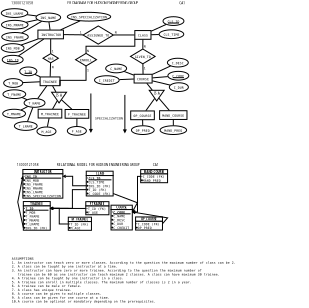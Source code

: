 <?xml version="1.0" encoding="UTF-8"?>
<dia:diagram xmlns:dia="http://www.lysator.liu.se/~alla/dia/">
  <dia:layer name="Background" visible="true" active="true">
    <dia:object type="ER - Entity" version="0" id="O0">
      <dia:attribute name="obj_pos">
        <dia:point val="9.15,8.95"/>
      </dia:attribute>
      <dia:attribute name="obj_bb">
        <dia:rectangle val="9.1,8.9;14.45,10.8"/>
      </dia:attribute>
      <dia:attribute name="elem_corner">
        <dia:point val="9.15,8.95"/>
      </dia:attribute>
      <dia:attribute name="elem_width">
        <dia:real val="5.25"/>
      </dia:attribute>
      <dia:attribute name="elem_height">
        <dia:real val="1.8"/>
      </dia:attribute>
      <dia:attribute name="border_width">
        <dia:real val="0.1"/>
      </dia:attribute>
      <dia:attribute name="border_color">
        <dia:color val="#000000"/>
      </dia:attribute>
      <dia:attribute name="inner_color">
        <dia:color val="#ffffff"/>
      </dia:attribute>
      <dia:attribute name="name">
        <dia:string>#INSTRUCTOR#</dia:string>
      </dia:attribute>
      <dia:attribute name="weak">
        <dia:boolean val="false"/>
      </dia:attribute>
      <dia:attribute name="associative">
        <dia:boolean val="false"/>
      </dia:attribute>
      <dia:attribute name="font">
        <dia:font family="monospace" style="0" name="Courier"/>
      </dia:attribute>
      <dia:attribute name="font_height">
        <dia:real val="0.8"/>
      </dia:attribute>
    </dia:object>
    <dia:object type="ER - Entity" version="0" id="O1">
      <dia:attribute name="obj_pos">
        <dia:point val="29.1,9.05"/>
      </dia:attribute>
      <dia:attribute name="obj_bb">
        <dia:rectangle val="29.05,9;32.475,10.9"/>
      </dia:attribute>
      <dia:attribute name="elem_corner">
        <dia:point val="29.1,9.05"/>
      </dia:attribute>
      <dia:attribute name="elem_width">
        <dia:real val="3.325"/>
      </dia:attribute>
      <dia:attribute name="elem_height">
        <dia:real val="1.8"/>
      </dia:attribute>
      <dia:attribute name="border_width">
        <dia:real val="0.1"/>
      </dia:attribute>
      <dia:attribute name="border_color">
        <dia:color val="#000000"/>
      </dia:attribute>
      <dia:attribute name="inner_color">
        <dia:color val="#ffffff"/>
      </dia:attribute>
      <dia:attribute name="name">
        <dia:string>#CLASS#</dia:string>
      </dia:attribute>
      <dia:attribute name="weak">
        <dia:boolean val="false"/>
      </dia:attribute>
      <dia:attribute name="associative">
        <dia:boolean val="false"/>
      </dia:attribute>
      <dia:attribute name="font">
        <dia:font family="monospace" style="0" name="Courier"/>
      </dia:attribute>
      <dia:attribute name="font_height">
        <dia:real val="0.8"/>
      </dia:attribute>
    </dia:object>
    <dia:object type="ER - Entity" version="0" id="O2">
      <dia:attribute name="obj_pos">
        <dia:point val="9.6,18.6"/>
      </dia:attribute>
      <dia:attribute name="obj_bb">
        <dia:rectangle val="9.55,18.55;13.745,20.45"/>
      </dia:attribute>
      <dia:attribute name="elem_corner">
        <dia:point val="9.6,18.6"/>
      </dia:attribute>
      <dia:attribute name="elem_width">
        <dia:real val="4.095"/>
      </dia:attribute>
      <dia:attribute name="elem_height">
        <dia:real val="1.8"/>
      </dia:attribute>
      <dia:attribute name="border_width">
        <dia:real val="0.1"/>
      </dia:attribute>
      <dia:attribute name="border_color">
        <dia:color val="#000000"/>
      </dia:attribute>
      <dia:attribute name="inner_color">
        <dia:color val="#ffffff"/>
      </dia:attribute>
      <dia:attribute name="name">
        <dia:string>#TRAINEE#</dia:string>
      </dia:attribute>
      <dia:attribute name="weak">
        <dia:boolean val="false"/>
      </dia:attribute>
      <dia:attribute name="associative">
        <dia:boolean val="false"/>
      </dia:attribute>
      <dia:attribute name="font">
        <dia:font family="monospace" style="0" name="Courier"/>
      </dia:attribute>
      <dia:attribute name="font_height">
        <dia:real val="0.8"/>
      </dia:attribute>
    </dia:object>
    <dia:object type="ER - Entity" version="0" id="O3">
      <dia:attribute name="obj_pos">
        <dia:point val="28.95,18.05"/>
      </dia:attribute>
      <dia:attribute name="obj_bb">
        <dia:rectangle val="28.9,18;32.71,19.9"/>
      </dia:attribute>
      <dia:attribute name="elem_corner">
        <dia:point val="28.95,18.05"/>
      </dia:attribute>
      <dia:attribute name="elem_width">
        <dia:real val="3.71"/>
      </dia:attribute>
      <dia:attribute name="elem_height">
        <dia:real val="1.8"/>
      </dia:attribute>
      <dia:attribute name="border_width">
        <dia:real val="0.1"/>
      </dia:attribute>
      <dia:attribute name="border_color">
        <dia:color val="#000000"/>
      </dia:attribute>
      <dia:attribute name="inner_color">
        <dia:color val="#ffffff"/>
      </dia:attribute>
      <dia:attribute name="name">
        <dia:string>#COURSE#</dia:string>
      </dia:attribute>
      <dia:attribute name="weak">
        <dia:boolean val="false"/>
      </dia:attribute>
      <dia:attribute name="associative">
        <dia:boolean val="false"/>
      </dia:attribute>
      <dia:attribute name="font">
        <dia:font family="monospace" style="0" name="Courier"/>
      </dia:attribute>
      <dia:attribute name="font_height">
        <dia:real val="0.8"/>
      </dia:attribute>
    </dia:object>
    <dia:object type="ER - Entity" version="0" id="O4">
      <dia:attribute name="obj_pos">
        <dia:point val="9.2,25.25"/>
      </dia:attribute>
      <dia:attribute name="obj_bb">
        <dia:rectangle val="9.15,25.2;14.115,27.1"/>
      </dia:attribute>
      <dia:attribute name="elem_corner">
        <dia:point val="9.2,25.25"/>
      </dia:attribute>
      <dia:attribute name="elem_width">
        <dia:real val="4.865"/>
      </dia:attribute>
      <dia:attribute name="elem_height">
        <dia:real val="1.8"/>
      </dia:attribute>
      <dia:attribute name="border_width">
        <dia:real val="0.1"/>
      </dia:attribute>
      <dia:attribute name="border_color">
        <dia:color val="#000000"/>
      </dia:attribute>
      <dia:attribute name="inner_color">
        <dia:color val="#ffffff"/>
      </dia:attribute>
      <dia:attribute name="name">
        <dia:string>#M_TRAINEE#</dia:string>
      </dia:attribute>
      <dia:attribute name="weak">
        <dia:boolean val="false"/>
      </dia:attribute>
      <dia:attribute name="associative">
        <dia:boolean val="false"/>
      </dia:attribute>
      <dia:attribute name="font">
        <dia:font family="monospace" style="0" name="Courier"/>
      </dia:attribute>
      <dia:attribute name="font_height">
        <dia:real val="0.8"/>
      </dia:attribute>
    </dia:object>
    <dia:object type="ER - Entity" version="0" id="O5">
      <dia:attribute name="obj_pos">
        <dia:point val="14.75,25.3"/>
      </dia:attribute>
      <dia:attribute name="obj_bb">
        <dia:rectangle val="14.7,25.25;19.665,27.15"/>
      </dia:attribute>
      <dia:attribute name="elem_corner">
        <dia:point val="14.75,25.3"/>
      </dia:attribute>
      <dia:attribute name="elem_width">
        <dia:real val="4.865"/>
      </dia:attribute>
      <dia:attribute name="elem_height">
        <dia:real val="1.8"/>
      </dia:attribute>
      <dia:attribute name="border_width">
        <dia:real val="0.1"/>
      </dia:attribute>
      <dia:attribute name="border_color">
        <dia:color val="#000000"/>
      </dia:attribute>
      <dia:attribute name="inner_color">
        <dia:color val="#ffffff"/>
      </dia:attribute>
      <dia:attribute name="name">
        <dia:string>#F_TRAINEE#</dia:string>
      </dia:attribute>
      <dia:attribute name="weak">
        <dia:boolean val="false"/>
      </dia:attribute>
      <dia:attribute name="associative">
        <dia:boolean val="false"/>
      </dia:attribute>
      <dia:attribute name="font">
        <dia:font family="monospace" style="0" name="Courier"/>
      </dia:attribute>
      <dia:attribute name="font_height">
        <dia:real val="0.8"/>
      </dia:attribute>
    </dia:object>
    <dia:object type="ER - Relationship" version="0" id="O6">
      <dia:attribute name="obj_pos">
        <dia:point val="18.45,8.1"/>
      </dia:attribute>
      <dia:attribute name="obj_bb">
        <dia:rectangle val="17.715,8.05;25.42,11.891"/>
      </dia:attribute>
      <dia:attribute name="elem_corner">
        <dia:point val="18.45,8.1"/>
      </dia:attribute>
      <dia:attribute name="elem_width">
        <dia:real val="6.235"/>
      </dia:attribute>
      <dia:attribute name="elem_height">
        <dia:real val="3.741"/>
      </dia:attribute>
      <dia:attribute name="border_width">
        <dia:real val="0.1"/>
      </dia:attribute>
      <dia:attribute name="border_color">
        <dia:color val="#000000"/>
      </dia:attribute>
      <dia:attribute name="inner_color">
        <dia:color val="#ffffff"/>
      </dia:attribute>
      <dia:attribute name="name">
        <dia:string>#ASSIGNED_TO#</dia:string>
      </dia:attribute>
      <dia:attribute name="left_card">
        <dia:string>#1#</dia:string>
      </dia:attribute>
      <dia:attribute name="right_card">
        <dia:string>#N#</dia:string>
      </dia:attribute>
      <dia:attribute name="identifying">
        <dia:boolean val="false"/>
      </dia:attribute>
      <dia:attribute name="rotated">
        <dia:boolean val="false"/>
      </dia:attribute>
      <dia:attribute name="font">
        <dia:font family="monospace" style="0" name="Courier"/>
      </dia:attribute>
      <dia:attribute name="font_height">
        <dia:real val="0.8"/>
      </dia:attribute>
    </dia:object>
    <dia:object type="ER - Relationship" version="0" id="O7">
      <dia:attribute name="obj_pos">
        <dia:point val="10.2,13.8"/>
      </dia:attribute>
      <dia:attribute name="obj_bb">
        <dia:rectangle val="10.15,12.65;13.405,16.843"/>
      </dia:attribute>
      <dia:attribute name="elem_corner">
        <dia:point val="10.2,13.8"/>
      </dia:attribute>
      <dia:attribute name="elem_width">
        <dia:real val="3.155"/>
      </dia:attribute>
      <dia:attribute name="elem_height">
        <dia:real val="1.893"/>
      </dia:attribute>
      <dia:attribute name="border_width">
        <dia:real val="0.1"/>
      </dia:attribute>
      <dia:attribute name="border_color">
        <dia:color val="#000000"/>
      </dia:attribute>
      <dia:attribute name="inner_color">
        <dia:color val="#ffffff"/>
      </dia:attribute>
      <dia:attribute name="name">
        <dia:string>#HAS#</dia:string>
      </dia:attribute>
      <dia:attribute name="left_card">
        <dia:string>#1#</dia:string>
      </dia:attribute>
      <dia:attribute name="right_card">
        <dia:string>#N#</dia:string>
      </dia:attribute>
      <dia:attribute name="identifying">
        <dia:boolean val="false"/>
      </dia:attribute>
      <dia:attribute name="rotated">
        <dia:boolean val="true"/>
      </dia:attribute>
      <dia:attribute name="font">
        <dia:font family="monospace" style="0" name="Courier"/>
      </dia:attribute>
      <dia:attribute name="font_height">
        <dia:real val="0.8"/>
      </dia:attribute>
    </dia:object>
    <dia:object type="ER - Relationship" version="0" id="O8">
      <dia:attribute name="obj_pos">
        <dia:point val="28.2,12.85"/>
      </dia:attribute>
      <dia:attribute name="obj_bb">
        <dia:rectangle val="28.15,11.7;33.33,17.048"/>
      </dia:attribute>
      <dia:attribute name="elem_corner">
        <dia:point val="28.2,12.85"/>
      </dia:attribute>
      <dia:attribute name="elem_width">
        <dia:real val="5.08"/>
      </dia:attribute>
      <dia:attribute name="elem_height">
        <dia:real val="3.048"/>
      </dia:attribute>
      <dia:attribute name="border_width">
        <dia:real val="0.1"/>
      </dia:attribute>
      <dia:attribute name="border_color">
        <dia:color val="#000000"/>
      </dia:attribute>
      <dia:attribute name="inner_color">
        <dia:color val="#ffffff"/>
      </dia:attribute>
      <dia:attribute name="name">
        <dia:string>#GIVEN_TO#</dia:string>
      </dia:attribute>
      <dia:attribute name="left_card">
        <dia:string>#N#</dia:string>
      </dia:attribute>
      <dia:attribute name="right_card">
        <dia:string>#1#</dia:string>
      </dia:attribute>
      <dia:attribute name="identifying">
        <dia:boolean val="false"/>
      </dia:attribute>
      <dia:attribute name="rotated">
        <dia:boolean val="true"/>
      </dia:attribute>
      <dia:attribute name="font">
        <dia:font family="monospace" style="0" name="Courier"/>
      </dia:attribute>
      <dia:attribute name="font_height">
        <dia:real val="0.8"/>
      </dia:attribute>
    </dia:object>
    <dia:object type="ER - Attribute" version="0" id="O9">
      <dia:attribute name="obj_pos">
        <dia:point val="1.8,14.15"/>
      </dia:attribute>
      <dia:attribute name="obj_bb">
        <dia:rectangle val="1.75,14.1;6.16,16"/>
      </dia:attribute>
      <dia:attribute name="elem_corner">
        <dia:point val="1.8,14.15"/>
      </dia:attribute>
      <dia:attribute name="elem_width">
        <dia:real val="4.31"/>
      </dia:attribute>
      <dia:attribute name="elem_height">
        <dia:real val="1.8"/>
      </dia:attribute>
      <dia:attribute name="border_width">
        <dia:real val="0.1"/>
      </dia:attribute>
      <dia:attribute name="border_color">
        <dia:color val="#000000"/>
      </dia:attribute>
      <dia:attribute name="inner_color">
        <dia:color val="#ffffff"/>
      </dia:attribute>
      <dia:attribute name="name">
        <dia:string>#INS_ID#</dia:string>
      </dia:attribute>
      <dia:attribute name="key">
        <dia:boolean val="true"/>
      </dia:attribute>
      <dia:attribute name="weak_key">
        <dia:boolean val="false"/>
      </dia:attribute>
      <dia:attribute name="derived">
        <dia:boolean val="false"/>
      </dia:attribute>
      <dia:attribute name="multivalued">
        <dia:boolean val="false"/>
      </dia:attribute>
      <dia:attribute name="font">
        <dia:font family="monospace" style="0" name="Courier"/>
      </dia:attribute>
      <dia:attribute name="font_height">
        <dia:real val="0.8"/>
      </dia:attribute>
    </dia:object>
    <dia:object type="ER - Attribute" version="0" id="O10">
      <dia:attribute name="obj_pos">
        <dia:point val="8.75,5.45"/>
      </dia:attribute>
      <dia:attribute name="obj_bb">
        <dia:rectangle val="8.7,5.4;13.88,7.3"/>
      </dia:attribute>
      <dia:attribute name="elem_corner">
        <dia:point val="8.75,5.45"/>
      </dia:attribute>
      <dia:attribute name="elem_width">
        <dia:real val="5.08"/>
      </dia:attribute>
      <dia:attribute name="elem_height">
        <dia:real val="1.8"/>
      </dia:attribute>
      <dia:attribute name="border_width">
        <dia:real val="0.1"/>
      </dia:attribute>
      <dia:attribute name="border_color">
        <dia:color val="#000000"/>
      </dia:attribute>
      <dia:attribute name="inner_color">
        <dia:color val="#ffffff"/>
      </dia:attribute>
      <dia:attribute name="name">
        <dia:string>#INS_NAME#</dia:string>
      </dia:attribute>
      <dia:attribute name="key">
        <dia:boolean val="false"/>
      </dia:attribute>
      <dia:attribute name="weak_key">
        <dia:boolean val="false"/>
      </dia:attribute>
      <dia:attribute name="derived">
        <dia:boolean val="false"/>
      </dia:attribute>
      <dia:attribute name="multivalued">
        <dia:boolean val="false"/>
      </dia:attribute>
      <dia:attribute name="font">
        <dia:font family="monospace" style="0" name="Courier"/>
      </dia:attribute>
      <dia:attribute name="font_height">
        <dia:real val="0.8"/>
      </dia:attribute>
    </dia:object>
    <dia:object type="ER - Attribute" version="0" id="O11">
      <dia:attribute name="obj_pos">
        <dia:point val="1.7,9.45"/>
      </dia:attribute>
      <dia:attribute name="obj_bb">
        <dia:rectangle val="1.65,9.4;7.215,11.3"/>
      </dia:attribute>
      <dia:attribute name="elem_corner">
        <dia:point val="1.7,9.45"/>
      </dia:attribute>
      <dia:attribute name="elem_width">
        <dia:real val="5.465"/>
      </dia:attribute>
      <dia:attribute name="elem_height">
        <dia:real val="1.8"/>
      </dia:attribute>
      <dia:attribute name="border_width">
        <dia:real val="0.1"/>
      </dia:attribute>
      <dia:attribute name="border_color">
        <dia:color val="#000000"/>
      </dia:attribute>
      <dia:attribute name="inner_color">
        <dia:color val="#ffffff"/>
      </dia:attribute>
      <dia:attribute name="name">
        <dia:string>#INS_FNAME#</dia:string>
      </dia:attribute>
      <dia:attribute name="key">
        <dia:boolean val="false"/>
      </dia:attribute>
      <dia:attribute name="weak_key">
        <dia:boolean val="false"/>
      </dia:attribute>
      <dia:attribute name="derived">
        <dia:boolean val="false"/>
      </dia:attribute>
      <dia:attribute name="multivalued">
        <dia:boolean val="false"/>
      </dia:attribute>
      <dia:attribute name="font">
        <dia:font family="monospace" style="0" name="Courier"/>
      </dia:attribute>
      <dia:attribute name="font_height">
        <dia:real val="0.8"/>
      </dia:attribute>
    </dia:object>
    <dia:object type="ER - Attribute" version="0" id="O12">
      <dia:attribute name="obj_pos">
        <dia:point val="1.65,6.95"/>
      </dia:attribute>
      <dia:attribute name="obj_bb">
        <dia:rectangle val="1.6,6.9;7.165,8.8"/>
      </dia:attribute>
      <dia:attribute name="elem_corner">
        <dia:point val="1.65,6.95"/>
      </dia:attribute>
      <dia:attribute name="elem_width">
        <dia:real val="5.465"/>
      </dia:attribute>
      <dia:attribute name="elem_height">
        <dia:real val="1.8"/>
      </dia:attribute>
      <dia:attribute name="border_width">
        <dia:real val="0.1"/>
      </dia:attribute>
      <dia:attribute name="border_color">
        <dia:color val="#000000"/>
      </dia:attribute>
      <dia:attribute name="inner_color">
        <dia:color val="#ffffff"/>
      </dia:attribute>
      <dia:attribute name="name">
        <dia:string>#INS_MNAME#</dia:string>
      </dia:attribute>
      <dia:attribute name="key">
        <dia:boolean val="false"/>
      </dia:attribute>
      <dia:attribute name="weak_key">
        <dia:boolean val="false"/>
      </dia:attribute>
      <dia:attribute name="derived">
        <dia:boolean val="false"/>
      </dia:attribute>
      <dia:attribute name="multivalued">
        <dia:boolean val="false"/>
      </dia:attribute>
      <dia:attribute name="font">
        <dia:font family="monospace" style="0" name="Courier"/>
      </dia:attribute>
      <dia:attribute name="font_height">
        <dia:real val="0.8"/>
      </dia:attribute>
    </dia:object>
    <dia:object type="ER - Attribute" version="0" id="O13">
      <dia:attribute name="obj_pos">
        <dia:point val="1.6,4.55"/>
      </dia:attribute>
      <dia:attribute name="obj_bb">
        <dia:rectangle val="1.55,4.5;7.115,6.4"/>
      </dia:attribute>
      <dia:attribute name="elem_corner">
        <dia:point val="1.6,4.55"/>
      </dia:attribute>
      <dia:attribute name="elem_width">
        <dia:real val="5.465"/>
      </dia:attribute>
      <dia:attribute name="elem_height">
        <dia:real val="1.8"/>
      </dia:attribute>
      <dia:attribute name="border_width">
        <dia:real val="0.1"/>
      </dia:attribute>
      <dia:attribute name="border_color">
        <dia:color val="#000000"/>
      </dia:attribute>
      <dia:attribute name="inner_color">
        <dia:color val="#ffffff"/>
      </dia:attribute>
      <dia:attribute name="name">
        <dia:string>#INS_LNAME#</dia:string>
      </dia:attribute>
      <dia:attribute name="key">
        <dia:boolean val="false"/>
      </dia:attribute>
      <dia:attribute name="weak_key">
        <dia:boolean val="false"/>
      </dia:attribute>
      <dia:attribute name="derived">
        <dia:boolean val="false"/>
      </dia:attribute>
      <dia:attribute name="multivalued">
        <dia:boolean val="false"/>
      </dia:attribute>
      <dia:attribute name="font">
        <dia:font family="monospace" style="0" name="Courier"/>
      </dia:attribute>
      <dia:attribute name="font_height">
        <dia:real val="0.8"/>
      </dia:attribute>
    </dia:object>
    <dia:object type="ER - Attribute" version="0" id="O14">
      <dia:attribute name="obj_pos">
        <dia:point val="1.6,11.75"/>
      </dia:attribute>
      <dia:attribute name="obj_bb">
        <dia:rectangle val="1.55,11.7;6.345,13.6"/>
      </dia:attribute>
      <dia:attribute name="elem_corner">
        <dia:point val="1.6,11.75"/>
      </dia:attribute>
      <dia:attribute name="elem_width">
        <dia:real val="4.695"/>
      </dia:attribute>
      <dia:attribute name="elem_height">
        <dia:real val="1.8"/>
      </dia:attribute>
      <dia:attribute name="border_width">
        <dia:real val="0.1"/>
      </dia:attribute>
      <dia:attribute name="border_color">
        <dia:color val="#000000"/>
      </dia:attribute>
      <dia:attribute name="inner_color">
        <dia:color val="#ffffff"/>
      </dia:attribute>
      <dia:attribute name="name">
        <dia:string>#INS_MOB#</dia:string>
      </dia:attribute>
      <dia:attribute name="key">
        <dia:boolean val="false"/>
      </dia:attribute>
      <dia:attribute name="weak_key">
        <dia:boolean val="false"/>
      </dia:attribute>
      <dia:attribute name="derived">
        <dia:boolean val="false"/>
      </dia:attribute>
      <dia:attribute name="multivalued">
        <dia:boolean val="false"/>
      </dia:attribute>
      <dia:attribute name="font">
        <dia:font family="monospace" style="0" name="Courier"/>
      </dia:attribute>
      <dia:attribute name="font_height">
        <dia:real val="0.8"/>
      </dia:attribute>
    </dia:object>
    <dia:object type="ER - Attribute" version="0" id="O15">
      <dia:attribute name="obj_pos">
        <dia:point val="15.2,5.3"/>
      </dia:attribute>
      <dia:attribute name="obj_bb">
        <dia:rectangle val="15.15,5.25;24.18,7.15"/>
      </dia:attribute>
      <dia:attribute name="elem_corner">
        <dia:point val="15.2,5.3"/>
      </dia:attribute>
      <dia:attribute name="elem_width">
        <dia:real val="8.93"/>
      </dia:attribute>
      <dia:attribute name="elem_height">
        <dia:real val="1.8"/>
      </dia:attribute>
      <dia:attribute name="border_width">
        <dia:real val="0.1"/>
      </dia:attribute>
      <dia:attribute name="border_color">
        <dia:color val="#000000"/>
      </dia:attribute>
      <dia:attribute name="inner_color">
        <dia:color val="#ffffff"/>
      </dia:attribute>
      <dia:attribute name="name">
        <dia:string>#INS_SPECIALIZATION#</dia:string>
      </dia:attribute>
      <dia:attribute name="key">
        <dia:boolean val="false"/>
      </dia:attribute>
      <dia:attribute name="weak_key">
        <dia:boolean val="false"/>
      </dia:attribute>
      <dia:attribute name="derived">
        <dia:boolean val="false"/>
      </dia:attribute>
      <dia:attribute name="multivalued">
        <dia:boolean val="false"/>
      </dia:attribute>
      <dia:attribute name="font">
        <dia:font family="monospace" style="0" name="Courier"/>
      </dia:attribute>
      <dia:attribute name="font_height">
        <dia:real val="0.8"/>
      </dia:attribute>
    </dia:object>
    <dia:object type="Standard - Line" version="0" id="O16">
      <dia:attribute name="obj_pos">
        <dia:point val="5.143,14.26"/>
      </dia:attribute>
      <dia:attribute name="obj_bb">
        <dia:rectangle val="5.074,10.731;10.415,14.329"/>
      </dia:attribute>
      <dia:attribute name="conn_endpoints">
        <dia:point val="5.143,14.26"/>
        <dia:point val="10.346,10.8"/>
      </dia:attribute>
      <dia:attribute name="numcp">
        <dia:int val="1"/>
      </dia:attribute>
      <dia:connections>
        <dia:connection handle="0" to="O9" connection="8"/>
        <dia:connection handle="1" to="O0" connection="8"/>
      </dia:connections>
    </dia:object>
    <dia:object type="Standard - Line" version="0" id="O17">
      <dia:attribute name="obj_pos">
        <dia:point val="5.71,12.019"/>
      </dia:attribute>
      <dia:attribute name="obj_bb">
        <dia:rectangle val="5.646,10.736;9.185,12.083"/>
      </dia:attribute>
      <dia:attribute name="conn_endpoints">
        <dia:point val="5.71,12.019"/>
        <dia:point val="9.121,10.8"/>
      </dia:attribute>
      <dia:attribute name="numcp">
        <dia:int val="1"/>
      </dia:attribute>
      <dia:connections>
        <dia:connection handle="0" to="O14" connection="8"/>
        <dia:connection handle="1" to="O0" connection="8"/>
      </dia:connections>
    </dia:object>
    <dia:object type="Standard - Line" version="0" id="O18">
      <dia:attribute name="obj_pos">
        <dia:point val="11.421,7.298"/>
      </dia:attribute>
      <dia:attribute name="obj_bb">
        <dia:rectangle val="11.365,7.241;11.7,8.96"/>
      </dia:attribute>
      <dia:attribute name="conn_endpoints">
        <dia:point val="11.421,7.298"/>
        <dia:point val="11.644,8.903"/>
      </dia:attribute>
      <dia:attribute name="numcp">
        <dia:int val="1"/>
      </dia:attribute>
      <dia:connections>
        <dia:connection handle="0" to="O10" connection="8"/>
        <dia:connection handle="1" to="O0" connection="8"/>
      </dia:connections>
    </dia:object>
    <dia:object type="Standard - Line" version="0" id="O19">
      <dia:attribute name="obj_pos">
        <dia:point val="5.819,9.541"/>
      </dia:attribute>
      <dia:attribute name="obj_bb">
        <dia:rectangle val="5.751,7.076;9.997,9.61"/>
      </dia:attribute>
      <dia:attribute name="conn_endpoints">
        <dia:point val="5.819,9.541"/>
        <dia:point val="9.928,7.144"/>
      </dia:attribute>
      <dia:attribute name="numcp">
        <dia:int val="1"/>
      </dia:attribute>
      <dia:connections>
        <dia:connection handle="0" to="O11" connection="8"/>
        <dia:connection handle="1" to="O10" connection="8"/>
      </dia:connections>
    </dia:object>
    <dia:object type="Standard - Line" version="0" id="O20">
      <dia:attribute name="obj_pos">
        <dia:point val="6.711,7.344"/>
      </dia:attribute>
      <dia:attribute name="obj_bb">
        <dia:rectangle val="6.652,6.771;9.135,7.404"/>
      </dia:attribute>
      <dia:attribute name="conn_endpoints">
        <dia:point val="6.711,7.344"/>
        <dia:point val="9.075,6.831"/>
      </dia:attribute>
      <dia:attribute name="numcp">
        <dia:int val="1"/>
      </dia:attribute>
      <dia:connections>
        <dia:connection handle="0" to="O12" connection="8"/>
        <dia:connection handle="1" to="O10" connection="8"/>
      </dia:connections>
    </dia:object>
    <dia:object type="Standard - Line" version="0" id="O21">
      <dia:attribute name="obj_pos">
        <dia:point val="17.837,7.046"/>
      </dia:attribute>
      <dia:attribute name="obj_bb">
        <dia:rectangle val="13.763,6.98;17.903,8.966"/>
      </dia:attribute>
      <dia:attribute name="conn_endpoints">
        <dia:point val="17.837,7.046"/>
        <dia:point val="13.829,8.9"/>
      </dia:attribute>
      <dia:attribute name="numcp">
        <dia:int val="1"/>
      </dia:attribute>
      <dia:connections>
        <dia:connection handle="0" to="O15" connection="8"/>
        <dia:connection handle="1" to="O0" connection="8"/>
      </dia:connections>
    </dia:object>
    <dia:object type="Standard - Line" version="0" id="O22">
      <dia:attribute name="obj_pos">
        <dia:point val="11.775,10.8"/>
      </dia:attribute>
      <dia:attribute name="obj_bb">
        <dia:rectangle val="11.726,10.75;11.827,13.801"/>
      </dia:attribute>
      <dia:attribute name="conn_endpoints">
        <dia:point val="11.775,10.8"/>
        <dia:point val="11.777,13.751"/>
      </dia:attribute>
      <dia:attribute name="numcp">
        <dia:int val="1"/>
      </dia:attribute>
      <dia:connections>
        <dia:connection handle="0" to="O0" connection="8"/>
        <dia:connection handle="1" to="O7" connection="8"/>
      </dia:connections>
    </dia:object>
    <dia:object type="Standard - Line" version="0" id="O23">
      <dia:attribute name="obj_pos">
        <dia:point val="11.75,15.743"/>
      </dia:attribute>
      <dia:attribute name="obj_bb">
        <dia:rectangle val="11.622,15.691;11.802,18.602"/>
      </dia:attribute>
      <dia:attribute name="conn_endpoints">
        <dia:point val="11.75,15.743"/>
        <dia:point val="11.674,18.55"/>
      </dia:attribute>
      <dia:attribute name="numcp">
        <dia:int val="1"/>
      </dia:attribute>
      <dia:connections>
        <dia:connection handle="0" to="O7" connection="8"/>
        <dia:connection handle="1" to="O2" connection="8"/>
      </dia:connections>
    </dia:object>
    <dia:object type="ER - Attribute" version="0" id="O24">
      <dia:attribute name="obj_pos">
        <dia:point val="5.4,16.55"/>
      </dia:attribute>
      <dia:attribute name="obj_bb">
        <dia:rectangle val="5.35,16.5;8.99,18.4"/>
      </dia:attribute>
      <dia:attribute name="elem_corner">
        <dia:point val="5.4,16.55"/>
      </dia:attribute>
      <dia:attribute name="elem_width">
        <dia:real val="3.54"/>
      </dia:attribute>
      <dia:attribute name="elem_height">
        <dia:real val="1.8"/>
      </dia:attribute>
      <dia:attribute name="border_width">
        <dia:real val="0.1"/>
      </dia:attribute>
      <dia:attribute name="border_color">
        <dia:color val="#000000"/>
      </dia:attribute>
      <dia:attribute name="inner_color">
        <dia:color val="#ffffff"/>
      </dia:attribute>
      <dia:attribute name="name">
        <dia:string>#T_ID#</dia:string>
      </dia:attribute>
      <dia:attribute name="key">
        <dia:boolean val="true"/>
      </dia:attribute>
      <dia:attribute name="weak_key">
        <dia:boolean val="false"/>
      </dia:attribute>
      <dia:attribute name="derived">
        <dia:boolean val="false"/>
      </dia:attribute>
      <dia:attribute name="multivalued">
        <dia:boolean val="false"/>
      </dia:attribute>
      <dia:attribute name="font">
        <dia:font family="monospace" style="0" name="Courier"/>
      </dia:attribute>
      <dia:attribute name="font_height">
        <dia:real val="0.8"/>
      </dia:attribute>
    </dia:object>
    <dia:object type="ER - Attribute" version="0" id="O25">
      <dia:attribute name="obj_pos">
        <dia:point val="2.1,18.95"/>
      </dia:attribute>
      <dia:attribute name="obj_bb">
        <dia:rectangle val="2.05,18.9;6.075,20.8"/>
      </dia:attribute>
      <dia:attribute name="elem_corner">
        <dia:point val="2.1,18.95"/>
      </dia:attribute>
      <dia:attribute name="elem_width">
        <dia:real val="3.925"/>
      </dia:attribute>
      <dia:attribute name="elem_height">
        <dia:real val="1.8"/>
      </dia:attribute>
      <dia:attribute name="border_width">
        <dia:real val="0.1"/>
      </dia:attribute>
      <dia:attribute name="border_color">
        <dia:color val="#000000"/>
      </dia:attribute>
      <dia:attribute name="inner_color">
        <dia:color val="#ffffff"/>
      </dia:attribute>
      <dia:attribute name="name">
        <dia:string>#T_MOB#</dia:string>
      </dia:attribute>
      <dia:attribute name="key">
        <dia:boolean val="false"/>
      </dia:attribute>
      <dia:attribute name="weak_key">
        <dia:boolean val="false"/>
      </dia:attribute>
      <dia:attribute name="derived">
        <dia:boolean val="false"/>
      </dia:attribute>
      <dia:attribute name="multivalued">
        <dia:boolean val="false"/>
      </dia:attribute>
      <dia:attribute name="font">
        <dia:font family="monospace" style="0" name="Courier"/>
      </dia:attribute>
      <dia:attribute name="font_height">
        <dia:real val="0.8"/>
      </dia:attribute>
    </dia:object>
    <dia:object type="ER - Attribute" version="0" id="O26">
      <dia:attribute name="obj_pos">
        <dia:point val="6.3,23.05"/>
      </dia:attribute>
      <dia:attribute name="obj_bb">
        <dia:rectangle val="6.25,23;10.66,24.9"/>
      </dia:attribute>
      <dia:attribute name="elem_corner">
        <dia:point val="6.3,23.05"/>
      </dia:attribute>
      <dia:attribute name="elem_width">
        <dia:real val="4.31"/>
      </dia:attribute>
      <dia:attribute name="elem_height">
        <dia:real val="1.8"/>
      </dia:attribute>
      <dia:attribute name="border_width">
        <dia:real val="0.1"/>
      </dia:attribute>
      <dia:attribute name="border_color">
        <dia:color val="#000000"/>
      </dia:attribute>
      <dia:attribute name="inner_color">
        <dia:color val="#ffffff"/>
      </dia:attribute>
      <dia:attribute name="name">
        <dia:string>#T_NAME#</dia:string>
      </dia:attribute>
      <dia:attribute name="key">
        <dia:boolean val="false"/>
      </dia:attribute>
      <dia:attribute name="weak_key">
        <dia:boolean val="false"/>
      </dia:attribute>
      <dia:attribute name="derived">
        <dia:boolean val="false"/>
      </dia:attribute>
      <dia:attribute name="multivalued">
        <dia:boolean val="false"/>
      </dia:attribute>
      <dia:attribute name="font">
        <dia:font family="monospace" style="0" name="Courier"/>
      </dia:attribute>
      <dia:attribute name="font_height">
        <dia:real val="0.8"/>
      </dia:attribute>
    </dia:object>
    <dia:object type="ER - Attribute" version="0" id="O27">
      <dia:attribute name="obj_pos">
        <dia:point val="1.95,21.25"/>
      </dia:attribute>
      <dia:attribute name="obj_bb">
        <dia:rectangle val="1.9,21.2;6.695,23.1"/>
      </dia:attribute>
      <dia:attribute name="elem_corner">
        <dia:point val="1.95,21.25"/>
      </dia:attribute>
      <dia:attribute name="elem_width">
        <dia:real val="4.695"/>
      </dia:attribute>
      <dia:attribute name="elem_height">
        <dia:real val="1.8"/>
      </dia:attribute>
      <dia:attribute name="border_width">
        <dia:real val="0.1"/>
      </dia:attribute>
      <dia:attribute name="border_color">
        <dia:color val="#000000"/>
      </dia:attribute>
      <dia:attribute name="inner_color">
        <dia:color val="#ffffff"/>
      </dia:attribute>
      <dia:attribute name="name">
        <dia:string>#T_FNAME#</dia:string>
      </dia:attribute>
      <dia:attribute name="key">
        <dia:boolean val="false"/>
      </dia:attribute>
      <dia:attribute name="weak_key">
        <dia:boolean val="false"/>
      </dia:attribute>
      <dia:attribute name="derived">
        <dia:boolean val="false"/>
      </dia:attribute>
      <dia:attribute name="multivalued">
        <dia:boolean val="false"/>
      </dia:attribute>
      <dia:attribute name="font">
        <dia:font family="monospace" style="0" name="Courier"/>
      </dia:attribute>
      <dia:attribute name="font_height">
        <dia:real val="0.8"/>
      </dia:attribute>
    </dia:object>
    <dia:object type="ER - Attribute" version="0" id="O28">
      <dia:attribute name="obj_pos">
        <dia:point val="1.9,25.25"/>
      </dia:attribute>
      <dia:attribute name="obj_bb">
        <dia:rectangle val="1.85,25.2;6.645,27.1"/>
      </dia:attribute>
      <dia:attribute name="elem_corner">
        <dia:point val="1.9,25.25"/>
      </dia:attribute>
      <dia:attribute name="elem_width">
        <dia:real val="4.695"/>
      </dia:attribute>
      <dia:attribute name="elem_height">
        <dia:real val="1.8"/>
      </dia:attribute>
      <dia:attribute name="border_width">
        <dia:real val="0.1"/>
      </dia:attribute>
      <dia:attribute name="border_color">
        <dia:color val="#000000"/>
      </dia:attribute>
      <dia:attribute name="inner_color">
        <dia:color val="#ffffff"/>
      </dia:attribute>
      <dia:attribute name="name">
        <dia:string>#T_MNAME#</dia:string>
      </dia:attribute>
      <dia:attribute name="key">
        <dia:boolean val="false"/>
      </dia:attribute>
      <dia:attribute name="weak_key">
        <dia:boolean val="false"/>
      </dia:attribute>
      <dia:attribute name="derived">
        <dia:boolean val="false"/>
      </dia:attribute>
      <dia:attribute name="multivalued">
        <dia:boolean val="false"/>
      </dia:attribute>
      <dia:attribute name="font">
        <dia:font family="monospace" style="0" name="Courier"/>
      </dia:attribute>
      <dia:attribute name="font_height">
        <dia:real val="0.8"/>
      </dia:attribute>
    </dia:object>
    <dia:object type="ER - Attribute" version="0" id="O29">
      <dia:attribute name="obj_pos">
        <dia:point val="4.3,27.8"/>
      </dia:attribute>
      <dia:attribute name="obj_bb">
        <dia:rectangle val="4.25,27.75;9.045,29.65"/>
      </dia:attribute>
      <dia:attribute name="elem_corner">
        <dia:point val="4.3,27.8"/>
      </dia:attribute>
      <dia:attribute name="elem_width">
        <dia:real val="4.695"/>
      </dia:attribute>
      <dia:attribute name="elem_height">
        <dia:real val="1.8"/>
      </dia:attribute>
      <dia:attribute name="border_width">
        <dia:real val="0.1"/>
      </dia:attribute>
      <dia:attribute name="border_color">
        <dia:color val="#000000"/>
      </dia:attribute>
      <dia:attribute name="inner_color">
        <dia:color val="#ffffff"/>
      </dia:attribute>
      <dia:attribute name="name">
        <dia:string>#T_LNAME#</dia:string>
      </dia:attribute>
      <dia:attribute name="key">
        <dia:boolean val="false"/>
      </dia:attribute>
      <dia:attribute name="weak_key">
        <dia:boolean val="false"/>
      </dia:attribute>
      <dia:attribute name="derived">
        <dia:boolean val="false"/>
      </dia:attribute>
      <dia:attribute name="multivalued">
        <dia:boolean val="false"/>
      </dia:attribute>
      <dia:attribute name="font">
        <dia:font family="monospace" style="0" name="Courier"/>
      </dia:attribute>
      <dia:attribute name="font_height">
        <dia:real val="0.8"/>
      </dia:attribute>
    </dia:object>
    <dia:object type="Standard - Line" version="0" id="O30">
      <dia:attribute name="obj_pos">
        <dia:point val="8.53,18.073"/>
      </dia:attribute>
      <dia:attribute name="obj_bb">
        <dia:rectangle val="8.464,18.007;9.639,18.616"/>
      </dia:attribute>
      <dia:attribute name="conn_endpoints">
        <dia:point val="8.53,18.073"/>
        <dia:point val="9.573,18.55"/>
      </dia:attribute>
      <dia:attribute name="numcp">
        <dia:int val="1"/>
      </dia:attribute>
      <dia:connections>
        <dia:connection handle="0" to="O24" connection="8"/>
        <dia:connection handle="1" to="O2" connection="8"/>
      </dia:connections>
    </dia:object>
    <dia:object type="Standard - Line" version="0" id="O31">
      <dia:attribute name="obj_pos">
        <dia:point val="6.065,19.758"/>
      </dia:attribute>
      <dia:attribute name="obj_bb">
        <dia:rectangle val="6.013,19.544;9.603,19.81"/>
      </dia:attribute>
      <dia:attribute name="conn_endpoints">
        <dia:point val="6.065,19.758"/>
        <dia:point val="9.55,19.597"/>
      </dia:attribute>
      <dia:attribute name="numcp">
        <dia:int val="1"/>
      </dia:attribute>
      <dia:connections>
        <dia:connection handle="0" to="O25" connection="8"/>
        <dia:connection handle="1" to="O2" connection="8"/>
      </dia:connections>
    </dia:object>
    <dia:object type="Standard - Line" version="0" id="O32">
      <dia:attribute name="obj_pos">
        <dia:point val="9.102,23.048"/>
      </dia:attribute>
      <dia:attribute name="obj_bb">
        <dia:rectangle val="9.033,20.38;11.036,23.117"/>
      </dia:attribute>
      <dia:attribute name="conn_endpoints">
        <dia:point val="9.102,23.048"/>
        <dia:point val="10.966,20.45"/>
      </dia:attribute>
      <dia:attribute name="numcp">
        <dia:int val="1"/>
      </dia:attribute>
      <dia:connections>
        <dia:connection handle="0" to="O26" connection="8"/>
        <dia:connection handle="1" to="O2" connection="8"/>
      </dia:connections>
    </dia:object>
    <dia:object type="Standard - Line" version="0" id="O33">
      <dia:attribute name="obj_pos">
        <dia:point val="6.92,23.285"/>
      </dia:attribute>
      <dia:attribute name="obj_bb">
        <dia:rectangle val="5.834,22.778;6.986,23.351"/>
      </dia:attribute>
      <dia:attribute name="conn_endpoints">
        <dia:point val="6.92,23.285"/>
        <dia:point val="5.9,22.844"/>
      </dia:attribute>
      <dia:attribute name="numcp">
        <dia:int val="1"/>
      </dia:attribute>
      <dia:connections>
        <dia:connection handle="0" to="O26" connection="8"/>
        <dia:connection handle="1" to="O27" connection="8"/>
      </dia:connections>
    </dia:object>
    <dia:object type="Standard - Line" version="0" id="O34">
      <dia:attribute name="obj_pos">
        <dia:point val="7.066,24.676"/>
      </dia:attribute>
      <dia:attribute name="obj_bb">
        <dia:rectangle val="5.612,24.609;7.133,25.468"/>
      </dia:attribute>
      <dia:attribute name="conn_endpoints">
        <dia:point val="7.066,24.676"/>
        <dia:point val="5.68,25.401"/>
      </dia:attribute>
      <dia:attribute name="numcp">
        <dia:int val="1"/>
      </dia:attribute>
      <dia:connections>
        <dia:connection handle="0" to="O26" connection="8"/>
        <dia:connection handle="1" to="O28" connection="8"/>
      </dia:connections>
    </dia:object>
    <dia:object type="Standard - Line" version="0" id="O35">
      <dia:attribute name="obj_pos">
        <dia:point val="8.099,24.885"/>
      </dia:attribute>
      <dia:attribute name="obj_bb">
        <dia:rectangle val="6.94,24.821;8.164,27.827"/>
      </dia:attribute>
      <dia:attribute name="conn_endpoints">
        <dia:point val="8.099,24.885"/>
        <dia:point val="7.004,27.762"/>
      </dia:attribute>
      <dia:attribute name="numcp">
        <dia:int val="1"/>
      </dia:attribute>
      <dia:connections>
        <dia:connection handle="0" to="O26" connection="8"/>
        <dia:connection handle="1" to="O29" connection="8"/>
      </dia:connections>
    </dia:object>
    <dia:object type="Flowchart - Merge" version="1" id="O36">
      <dia:attribute name="obj_pos">
        <dia:point val="11.963,21.75"/>
      </dia:attribute>
      <dia:attribute name="obj_bb">
        <dia:rectangle val="11.867,21.7;15.133,24.037"/>
      </dia:attribute>
      <dia:attribute name="meta">
        <dia:composite type="dict"/>
      </dia:attribute>
      <dia:attribute name="elem_corner">
        <dia:point val="11.963,21.75"/>
      </dia:attribute>
      <dia:attribute name="elem_width">
        <dia:real val="3.075"/>
      </dia:attribute>
      <dia:attribute name="elem_height">
        <dia:real val="2.2"/>
      </dia:attribute>
      <dia:attribute name="line_width">
        <dia:real val="0.1"/>
      </dia:attribute>
      <dia:attribute name="line_colour">
        <dia:color val="#000000"/>
      </dia:attribute>
      <dia:attribute name="fill_colour">
        <dia:color val="#ffffff"/>
      </dia:attribute>
      <dia:attribute name="show_background">
        <dia:boolean val="true"/>
      </dia:attribute>
      <dia:attribute name="line_style">
        <dia:enum val="0"/>
        <dia:real val="1"/>
      </dia:attribute>
      <dia:attribute name="padding">
        <dia:real val="0.1"/>
      </dia:attribute>
      <dia:attribute name="text">
        <dia:composite type="text">
          <dia:attribute name="string">
            <dia:string>#IS A#</dia:string>
          </dia:attribute>
          <dia:attribute name="font">
            <dia:font family="sans" style="0" name="Helvetica"/>
          </dia:attribute>
          <dia:attribute name="height">
            <dia:real val="0.8"/>
          </dia:attribute>
          <dia:attribute name="pos">
            <dia:point val="13.5,22.5"/>
          </dia:attribute>
          <dia:attribute name="color">
            <dia:color val="#000000"/>
          </dia:attribute>
          <dia:attribute name="alignment">
            <dia:enum val="1"/>
          </dia:attribute>
        </dia:composite>
      </dia:attribute>
      <dia:attribute name="flip_horizontal">
        <dia:boolean val="false"/>
      </dia:attribute>
      <dia:attribute name="flip_vertical">
        <dia:boolean val="false"/>
      </dia:attribute>
      <dia:attribute name="subscale">
        <dia:real val="1"/>
      </dia:attribute>
    </dia:object>
    <dia:object type="Standard - Line" version="0" id="O37">
      <dia:attribute name="obj_pos">
        <dia:point val="13.129,23.506"/>
      </dia:attribute>
      <dia:attribute name="obj_bb">
        <dia:rectangle val="12.101,23.438;13.197,25.269"/>
      </dia:attribute>
      <dia:attribute name="conn_endpoints">
        <dia:point val="13.129,23.506"/>
        <dia:point val="12.17,25.201"/>
      </dia:attribute>
      <dia:attribute name="numcp">
        <dia:int val="1"/>
      </dia:attribute>
      <dia:connections>
        <dia:connection handle="0" to="O36" connection="12"/>
        <dia:connection handle="1" to="O4" connection="8"/>
      </dia:connections>
    </dia:object>
    <dia:object type="Standard - Line" version="0" id="O38">
      <dia:attribute name="obj_pos">
        <dia:point val="14.008,23.312"/>
      </dia:attribute>
      <dia:attribute name="obj_bb">
        <dia:rectangle val="13.937,23.241;16.209,25.321"/>
      </dia:attribute>
      <dia:attribute name="conn_endpoints">
        <dia:point val="14.008,23.312"/>
        <dia:point val="16.139,25.25"/>
      </dia:attribute>
      <dia:attribute name="numcp">
        <dia:int val="1"/>
      </dia:attribute>
      <dia:connections>
        <dia:connection handle="0" to="O36" connection="12"/>
        <dia:connection handle="1" to="O5" connection="8"/>
      </dia:connections>
    </dia:object>
    <dia:object type="Standard - Line" version="0" id="O39">
      <dia:attribute name="obj_pos">
        <dia:point val="12.173,20.45"/>
      </dia:attribute>
      <dia:attribute name="obj_bb">
        <dia:rectangle val="12.105,20.382;12.932,21.768"/>
      </dia:attribute>
      <dia:attribute name="conn_endpoints">
        <dia:point val="12.173,20.45"/>
        <dia:point val="12.864,21.7"/>
      </dia:attribute>
      <dia:attribute name="numcp">
        <dia:int val="1"/>
      </dia:attribute>
      <dia:connections>
        <dia:connection handle="0" to="O2" connection="8"/>
        <dia:connection handle="1" to="O36" connection="12"/>
      </dia:connections>
    </dia:object>
    <dia:object type="ER - Attribute" version="0" id="O40">
      <dia:attribute name="obj_pos">
        <dia:point val="8.95,28.9"/>
      </dia:attribute>
      <dia:attribute name="obj_bb">
        <dia:rectangle val="8.9,28.85;12.925,30.75"/>
      </dia:attribute>
      <dia:attribute name="elem_corner">
        <dia:point val="8.95,28.9"/>
      </dia:attribute>
      <dia:attribute name="elem_width">
        <dia:real val="3.925"/>
      </dia:attribute>
      <dia:attribute name="elem_height">
        <dia:real val="1.8"/>
      </dia:attribute>
      <dia:attribute name="border_width">
        <dia:real val="0.1"/>
      </dia:attribute>
      <dia:attribute name="border_color">
        <dia:color val="#000000"/>
      </dia:attribute>
      <dia:attribute name="inner_color">
        <dia:color val="#ffffff"/>
      </dia:attribute>
      <dia:attribute name="name">
        <dia:string>#M_AGE#</dia:string>
      </dia:attribute>
      <dia:attribute name="key">
        <dia:boolean val="false"/>
      </dia:attribute>
      <dia:attribute name="weak_key">
        <dia:boolean val="false"/>
      </dia:attribute>
      <dia:attribute name="derived">
        <dia:boolean val="false"/>
      </dia:attribute>
      <dia:attribute name="multivalued">
        <dia:boolean val="false"/>
      </dia:attribute>
      <dia:attribute name="font">
        <dia:font family="monospace" style="0" name="Courier"/>
      </dia:attribute>
      <dia:attribute name="font_height">
        <dia:real val="0.8"/>
      </dia:attribute>
    </dia:object>
    <dia:object type="ER - Attribute" version="0" id="O41">
      <dia:attribute name="obj_pos">
        <dia:point val="15.2,28.8"/>
      </dia:attribute>
      <dia:attribute name="obj_bb">
        <dia:rectangle val="15.15,28.75;19.175,30.65"/>
      </dia:attribute>
      <dia:attribute name="elem_corner">
        <dia:point val="15.2,28.8"/>
      </dia:attribute>
      <dia:attribute name="elem_width">
        <dia:real val="3.925"/>
      </dia:attribute>
      <dia:attribute name="elem_height">
        <dia:real val="1.8"/>
      </dia:attribute>
      <dia:attribute name="border_width">
        <dia:real val="0.1"/>
      </dia:attribute>
      <dia:attribute name="border_color">
        <dia:color val="#000000"/>
      </dia:attribute>
      <dia:attribute name="inner_color">
        <dia:color val="#ffffff"/>
      </dia:attribute>
      <dia:attribute name="name">
        <dia:string>#F_AGE#</dia:string>
      </dia:attribute>
      <dia:attribute name="key">
        <dia:boolean val="false"/>
      </dia:attribute>
      <dia:attribute name="weak_key">
        <dia:boolean val="false"/>
      </dia:attribute>
      <dia:attribute name="derived">
        <dia:boolean val="false"/>
      </dia:attribute>
      <dia:attribute name="multivalued">
        <dia:boolean val="false"/>
      </dia:attribute>
      <dia:attribute name="font">
        <dia:font family="monospace" style="0" name="Courier"/>
      </dia:attribute>
      <dia:attribute name="font_height">
        <dia:real val="0.8"/>
      </dia:attribute>
    </dia:object>
    <dia:object type="Standard - Line" version="0" id="O42">
      <dia:attribute name="obj_pos">
        <dia:point val="11.445,27.1"/>
      </dia:attribute>
      <dia:attribute name="obj_bb">
        <dia:rectangle val="11.04,27.042;11.504,28.913"/>
      </dia:attribute>
      <dia:attribute name="conn_endpoints">
        <dia:point val="11.445,27.1"/>
        <dia:point val="11.099,28.855"/>
      </dia:attribute>
      <dia:attribute name="numcp">
        <dia:int val="1"/>
      </dia:attribute>
      <dia:connections>
        <dia:connection handle="0" to="O4" connection="8"/>
        <dia:connection handle="1" to="O40" connection="8"/>
      </dia:connections>
    </dia:object>
    <dia:object type="Standard - Line" version="0" id="O43">
      <dia:attribute name="obj_pos">
        <dia:point val="17.177,27.147"/>
      </dia:attribute>
      <dia:attribute name="obj_bb">
        <dia:rectangle val="17.118,27.096;17.227,28.803"/>
      </dia:attribute>
      <dia:attribute name="conn_endpoints">
        <dia:point val="17.177,27.147"/>
        <dia:point val="17.168,28.753"/>
      </dia:attribute>
      <dia:attribute name="numcp">
        <dia:int val="1"/>
      </dia:attribute>
      <dia:connections>
        <dia:connection handle="0" to="O5" connection="8"/>
        <dia:connection handle="1" to="O41" connection="8"/>
      </dia:connections>
    </dia:object>
    <dia:object type="Standard - Line" version="0" id="O44">
      <dia:attribute name="obj_pos">
        <dia:point val="14.449,9.883"/>
      </dia:attribute>
      <dia:attribute name="obj_bb">
        <dia:rectangle val="14.398,9.832;18.452,9.982"/>
      </dia:attribute>
      <dia:attribute name="conn_endpoints">
        <dia:point val="14.449,9.883"/>
        <dia:point val="18.401,9.932"/>
      </dia:attribute>
      <dia:attribute name="numcp">
        <dia:int val="1"/>
      </dia:attribute>
      <dia:connections>
        <dia:connection handle="0" to="O0" connection="8"/>
        <dia:connection handle="1" to="O6" connection="8"/>
      </dia:connections>
    </dia:object>
    <dia:object type="Standard - Line" version="0" id="O45">
      <dia:attribute name="obj_pos">
        <dia:point val="24.734,9.963"/>
      </dia:attribute>
      <dia:attribute name="obj_bb">
        <dia:rectangle val="24.684,9.904;29.101,10.014"/>
      </dia:attribute>
      <dia:attribute name="conn_endpoints">
        <dia:point val="24.734,9.963"/>
        <dia:point val="29.051,9.954"/>
      </dia:attribute>
      <dia:attribute name="numcp">
        <dia:int val="1"/>
      </dia:attribute>
      <dia:connections>
        <dia:connection handle="0" to="O6" connection="8"/>
        <dia:connection handle="1" to="O1" connection="8"/>
      </dia:connections>
    </dia:object>
    <dia:object type="ER - Attribute" version="0" id="O46">
      <dia:attribute name="obj_pos">
        <dia:point val="34.9,6.2"/>
      </dia:attribute>
      <dia:attribute name="obj_bb">
        <dia:rectangle val="34.85,6.15;39.26,8.05"/>
      </dia:attribute>
      <dia:attribute name="elem_corner">
        <dia:point val="34.9,6.2"/>
      </dia:attribute>
      <dia:attribute name="elem_width">
        <dia:real val="4.31"/>
      </dia:attribute>
      <dia:attribute name="elem_height">
        <dia:real val="1.8"/>
      </dia:attribute>
      <dia:attribute name="border_width">
        <dia:real val="0.1"/>
      </dia:attribute>
      <dia:attribute name="border_color">
        <dia:color val="#000000"/>
      </dia:attribute>
      <dia:attribute name="inner_color">
        <dia:color val="#ffffff"/>
      </dia:attribute>
      <dia:attribute name="name">
        <dia:string>#CLS_ID#</dia:string>
      </dia:attribute>
      <dia:attribute name="key">
        <dia:boolean val="true"/>
      </dia:attribute>
      <dia:attribute name="weak_key">
        <dia:boolean val="false"/>
      </dia:attribute>
      <dia:attribute name="derived">
        <dia:boolean val="false"/>
      </dia:attribute>
      <dia:attribute name="multivalued">
        <dia:boolean val="false"/>
      </dia:attribute>
      <dia:attribute name="font">
        <dia:font family="monospace" style="0" name="Courier"/>
      </dia:attribute>
      <dia:attribute name="font_height">
        <dia:real val="0.8"/>
      </dia:attribute>
    </dia:object>
    <dia:object type="ER - Attribute" version="0" id="O47">
      <dia:attribute name="obj_pos">
        <dia:point val="34.1,8.9"/>
      </dia:attribute>
      <dia:attribute name="obj_bb">
        <dia:rectangle val="34.05,8.85;39.23,10.75"/>
      </dia:attribute>
      <dia:attribute name="elem_corner">
        <dia:point val="34.1,8.9"/>
      </dia:attribute>
      <dia:attribute name="elem_width">
        <dia:real val="5.08"/>
      </dia:attribute>
      <dia:attribute name="elem_height">
        <dia:real val="1.8"/>
      </dia:attribute>
      <dia:attribute name="border_width">
        <dia:real val="0.1"/>
      </dia:attribute>
      <dia:attribute name="border_color">
        <dia:color val="#000000"/>
      </dia:attribute>
      <dia:attribute name="inner_color">
        <dia:color val="#ffffff"/>
      </dia:attribute>
      <dia:attribute name="name">
        <dia:string>#CLS_TIME#</dia:string>
      </dia:attribute>
      <dia:attribute name="key">
        <dia:boolean val="false"/>
      </dia:attribute>
      <dia:attribute name="weak_key">
        <dia:boolean val="false"/>
      </dia:attribute>
      <dia:attribute name="derived">
        <dia:boolean val="false"/>
      </dia:attribute>
      <dia:attribute name="multivalued">
        <dia:boolean val="false"/>
      </dia:attribute>
      <dia:attribute name="font">
        <dia:font family="monospace" style="0" name="Courier"/>
      </dia:attribute>
      <dia:attribute name="font_height">
        <dia:real val="0.8"/>
      </dia:attribute>
    </dia:object>
    <dia:object type="Standard - Line" version="0" id="O48">
      <dia:attribute name="obj_pos">
        <dia:point val="35.549,7.782"/>
      </dia:attribute>
      <dia:attribute name="obj_bb">
        <dia:rectangle val="32.408,7.716;35.615,9.241"/>
      </dia:attribute>
      <dia:attribute name="conn_endpoints">
        <dia:point val="35.549,7.782"/>
        <dia:point val="32.475,9.175"/>
      </dia:attribute>
      <dia:attribute name="numcp">
        <dia:int val="1"/>
      </dia:attribute>
      <dia:connections>
        <dia:connection handle="0" to="O46" connection="8"/>
        <dia:connection handle="1" to="O1" connection="8"/>
      </dia:connections>
    </dia:object>
    <dia:object type="Standard - Line" version="0" id="O49">
      <dia:attribute name="obj_pos">
        <dia:point val="34.056,9.866"/>
      </dia:attribute>
      <dia:attribute name="obj_bb">
        <dia:rectangle val="32.423,9.815;34.108,9.958"/>
      </dia:attribute>
      <dia:attribute name="conn_endpoints">
        <dia:point val="34.056,9.866"/>
        <dia:point val="32.474,9.906"/>
      </dia:attribute>
      <dia:attribute name="numcp">
        <dia:int val="1"/>
      </dia:attribute>
      <dia:connections>
        <dia:connection handle="0" to="O47" connection="8"/>
        <dia:connection handle="1" to="O1" connection="8"/>
      </dia:connections>
    </dia:object>
    <dia:object type="Standard - Line" version="0" id="O50">
      <dia:attribute name="obj_pos">
        <dia:point val="30.758,10.892"/>
      </dia:attribute>
      <dia:attribute name="obj_bb">
        <dia:rectangle val="30.698,10.842;30.808,12.851"/>
      </dia:attribute>
      <dia:attribute name="conn_endpoints">
        <dia:point val="30.758,10.892"/>
        <dia:point val="30.748,12.8"/>
      </dia:attribute>
      <dia:attribute name="numcp">
        <dia:int val="1"/>
      </dia:attribute>
      <dia:connections>
        <dia:connection handle="0" to="O1" connection="8"/>
        <dia:connection handle="1" to="O8" connection="8"/>
      </dia:connections>
    </dia:object>
    <dia:object type="Standard - Line" version="0" id="O51">
      <dia:attribute name="obj_pos">
        <dia:point val="30.762,15.948"/>
      </dia:attribute>
      <dia:attribute name="obj_bb">
        <dia:rectangle val="30.712,15.897;30.842,18.05"/>
      </dia:attribute>
      <dia:attribute name="conn_endpoints">
        <dia:point val="30.762,15.948"/>
        <dia:point val="30.791,18.0"/>
      </dia:attribute>
      <dia:attribute name="numcp">
        <dia:int val="1"/>
      </dia:attribute>
      <dia:connections>
        <dia:connection handle="0" to="O8" connection="8"/>
        <dia:connection handle="1" to="O3" connection="8"/>
      </dia:connections>
    </dia:object>
    <dia:object type="ER - Attribute" version="0" id="O52">
      <dia:attribute name="obj_pos">
        <dia:point val="35.9,17.45"/>
      </dia:attribute>
      <dia:attribute name="obj_bb">
        <dia:rectangle val="35.85,17.4;40.26,19.3"/>
      </dia:attribute>
      <dia:attribute name="elem_corner">
        <dia:point val="35.9,17.45"/>
      </dia:attribute>
      <dia:attribute name="elem_width">
        <dia:real val="4.31"/>
      </dia:attribute>
      <dia:attribute name="elem_height">
        <dia:real val="1.8"/>
      </dia:attribute>
      <dia:attribute name="border_width">
        <dia:real val="0.1"/>
      </dia:attribute>
      <dia:attribute name="border_color">
        <dia:color val="#000000"/>
      </dia:attribute>
      <dia:attribute name="inner_color">
        <dia:color val="#ffffff"/>
      </dia:attribute>
      <dia:attribute name="name">
        <dia:string>#C_CODE#</dia:string>
      </dia:attribute>
      <dia:attribute name="key">
        <dia:boolean val="true"/>
      </dia:attribute>
      <dia:attribute name="weak_key">
        <dia:boolean val="false"/>
      </dia:attribute>
      <dia:attribute name="derived">
        <dia:boolean val="false"/>
      </dia:attribute>
      <dia:attribute name="multivalued">
        <dia:boolean val="false"/>
      </dia:attribute>
      <dia:attribute name="font">
        <dia:font family="monospace" style="0" name="Courier"/>
      </dia:attribute>
      <dia:attribute name="font_height">
        <dia:real val="0.8"/>
      </dia:attribute>
    </dia:object>
    <dia:object type="ER - Attribute" version="0" id="O53">
      <dia:attribute name="obj_pos">
        <dia:point val="23.1,15.95"/>
      </dia:attribute>
      <dia:attribute name="obj_bb">
        <dia:rectangle val="23.05,15.9;27.46,17.8"/>
      </dia:attribute>
      <dia:attribute name="elem_corner">
        <dia:point val="23.1,15.95"/>
      </dia:attribute>
      <dia:attribute name="elem_width">
        <dia:real val="4.31"/>
      </dia:attribute>
      <dia:attribute name="elem_height">
        <dia:real val="1.8"/>
      </dia:attribute>
      <dia:attribute name="border_width">
        <dia:real val="0.1"/>
      </dia:attribute>
      <dia:attribute name="border_color">
        <dia:color val="#000000"/>
      </dia:attribute>
      <dia:attribute name="inner_color">
        <dia:color val="#ffffff"/>
      </dia:attribute>
      <dia:attribute name="name">
        <dia:string>#C_NAME#</dia:string>
      </dia:attribute>
      <dia:attribute name="key">
        <dia:boolean val="false"/>
      </dia:attribute>
      <dia:attribute name="weak_key">
        <dia:boolean val="false"/>
      </dia:attribute>
      <dia:attribute name="derived">
        <dia:boolean val="false"/>
      </dia:attribute>
      <dia:attribute name="multivalued">
        <dia:boolean val="false"/>
      </dia:attribute>
      <dia:attribute name="font">
        <dia:font family="monospace" style="0" name="Courier"/>
      </dia:attribute>
      <dia:attribute name="font_height">
        <dia:real val="0.8"/>
      </dia:attribute>
    </dia:object>
    <dia:object type="ER - Attribute" version="0" id="O54">
      <dia:attribute name="obj_pos">
        <dia:point val="35.8,14.75"/>
      </dia:attribute>
      <dia:attribute name="obj_bb">
        <dia:rectangle val="35.75,14.7;40.16,16.6"/>
      </dia:attribute>
      <dia:attribute name="elem_corner">
        <dia:point val="35.8,14.75"/>
      </dia:attribute>
      <dia:attribute name="elem_width">
        <dia:real val="4.31"/>
      </dia:attribute>
      <dia:attribute name="elem_height">
        <dia:real val="1.8"/>
      </dia:attribute>
      <dia:attribute name="border_width">
        <dia:real val="0.1"/>
      </dia:attribute>
      <dia:attribute name="border_color">
        <dia:color val="#000000"/>
      </dia:attribute>
      <dia:attribute name="inner_color">
        <dia:color val="#ffffff"/>
      </dia:attribute>
      <dia:attribute name="name">
        <dia:string>#C_DESC#</dia:string>
      </dia:attribute>
      <dia:attribute name="key">
        <dia:boolean val="false"/>
      </dia:attribute>
      <dia:attribute name="weak_key">
        <dia:boolean val="false"/>
      </dia:attribute>
      <dia:attribute name="derived">
        <dia:boolean val="false"/>
      </dia:attribute>
      <dia:attribute name="multivalued">
        <dia:boolean val="false"/>
      </dia:attribute>
      <dia:attribute name="font">
        <dia:font family="monospace" style="0" name="Courier"/>
      </dia:attribute>
      <dia:attribute name="font_height">
        <dia:real val="0.8"/>
      </dia:attribute>
    </dia:object>
    <dia:object type="ER - Attribute" version="0" id="O55">
      <dia:attribute name="obj_pos">
        <dia:point val="20.8,18.35"/>
      </dia:attribute>
      <dia:attribute name="obj_bb">
        <dia:rectangle val="20.75,18.3;25.93,20.2"/>
      </dia:attribute>
      <dia:attribute name="elem_corner">
        <dia:point val="20.8,18.35"/>
      </dia:attribute>
      <dia:attribute name="elem_width">
        <dia:real val="5.08"/>
      </dia:attribute>
      <dia:attribute name="elem_height">
        <dia:real val="1.8"/>
      </dia:attribute>
      <dia:attribute name="border_width">
        <dia:real val="0.1"/>
      </dia:attribute>
      <dia:attribute name="border_color">
        <dia:color val="#000000"/>
      </dia:attribute>
      <dia:attribute name="inner_color">
        <dia:color val="#ffffff"/>
      </dia:attribute>
      <dia:attribute name="name">
        <dia:string>#C_CREDIT#</dia:string>
      </dia:attribute>
      <dia:attribute name="key">
        <dia:boolean val="false"/>
      </dia:attribute>
      <dia:attribute name="weak_key">
        <dia:boolean val="false"/>
      </dia:attribute>
      <dia:attribute name="derived">
        <dia:boolean val="false"/>
      </dia:attribute>
      <dia:attribute name="multivalued">
        <dia:boolean val="false"/>
      </dia:attribute>
      <dia:attribute name="font">
        <dia:font family="monospace" style="0" name="Courier"/>
      </dia:attribute>
      <dia:attribute name="font_height">
        <dia:real val="0.8"/>
      </dia:attribute>
    </dia:object>
    <dia:object type="Standard - Line" version="0" id="O56">
      <dia:attribute name="obj_pos">
        <dia:point val="35.892,18.529"/>
      </dia:attribute>
      <dia:attribute name="obj_bb">
        <dia:rectangle val="32.656,18.475;35.946,18.846"/>
      </dia:attribute>
      <dia:attribute name="conn_endpoints">
        <dia:point val="35.892,18.529"/>
        <dia:point val="32.71,18.792"/>
      </dia:attribute>
      <dia:attribute name="numcp">
        <dia:int val="1"/>
      </dia:attribute>
      <dia:connections>
        <dia:connection handle="0" to="O52" connection="8"/>
        <dia:connection handle="1" to="O3" connection="8"/>
      </dia:connections>
    </dia:object>
    <dia:object type="Standard - Line" version="0" id="O57">
      <dia:attribute name="obj_pos">
        <dia:point val="32.71,18.071"/>
      </dia:attribute>
      <dia:attribute name="obj_bb">
        <dia:rectangle val="32.644,16.272;36.53,18.137"/>
      </dia:attribute>
      <dia:attribute name="conn_endpoints">
        <dia:point val="32.71,18.071"/>
        <dia:point val="36.464,16.338"/>
      </dia:attribute>
      <dia:attribute name="numcp">
        <dia:int val="1"/>
      </dia:attribute>
      <dia:connections>
        <dia:connection handle="0" to="O3" connection="8"/>
        <dia:connection handle="1" to="O54" connection="8"/>
      </dia:connections>
    </dia:object>
    <dia:object type="Standard - Line" version="0" id="O58">
      <dia:attribute name="obj_pos">
        <dia:point val="26.899,17.472"/>
      </dia:attribute>
      <dia:attribute name="obj_bb">
        <dia:rectangle val="26.834,17.408;28.966,18.294"/>
      </dia:attribute>
      <dia:attribute name="conn_endpoints">
        <dia:point val="26.899,17.472"/>
        <dia:point val="28.901,18.23"/>
      </dia:attribute>
      <dia:attribute name="numcp">
        <dia:int val="1"/>
      </dia:attribute>
      <dia:connections>
        <dia:connection handle="0" to="O53" connection="8"/>
        <dia:connection handle="1" to="O3" connection="8"/>
      </dia:connections>
    </dia:object>
    <dia:object type="Standard - Line" version="0" id="O59">
      <dia:attribute name="obj_pos">
        <dia:point val="25.914,19.147"/>
      </dia:attribute>
      <dia:attribute name="obj_bb">
        <dia:rectangle val="25.862,18.975;28.952,19.198"/>
      </dia:attribute>
      <dia:attribute name="conn_endpoints">
        <dia:point val="25.914,19.147"/>
        <dia:point val="28.9,19.027"/>
      </dia:attribute>
      <dia:attribute name="numcp">
        <dia:int val="1"/>
      </dia:attribute>
      <dia:connections>
        <dia:connection handle="0" to="O55" connection="8"/>
        <dia:connection handle="1" to="O3" connection="8"/>
      </dia:connections>
    </dia:object>
    <dia:object type="Standard - Line" version="0" id="O60">
      <dia:attribute name="obj_pos">
        <dia:point val="6.925,5.785"/>
      </dia:attribute>
      <dia:attribute name="obj_bb">
        <dia:rectangle val="6.869,5.729;8.912,6.091"/>
      </dia:attribute>
      <dia:attribute name="conn_endpoints">
        <dia:point val="6.925,5.785"/>
        <dia:point val="8.856,6.035"/>
      </dia:attribute>
      <dia:attribute name="numcp">
        <dia:int val="1"/>
      </dia:attribute>
      <dia:connections>
        <dia:connection handle="0" to="O13" connection="8"/>
        <dia:connection handle="1" to="O10" connection="8"/>
      </dia:connections>
    </dia:object>
    <dia:object type="Flowchart - Merge" version="1" id="O61">
      <dia:attribute name="obj_pos">
        <dia:point val="32.062,21.35"/>
      </dia:attribute>
      <dia:attribute name="obj_bb">
        <dia:rectangle val="31.967,21.3;35.233,23.637"/>
      </dia:attribute>
      <dia:attribute name="meta">
        <dia:composite type="dict"/>
      </dia:attribute>
      <dia:attribute name="elem_corner">
        <dia:point val="32.062,21.35"/>
      </dia:attribute>
      <dia:attribute name="elem_width">
        <dia:real val="3.075"/>
      </dia:attribute>
      <dia:attribute name="elem_height">
        <dia:real val="2.2"/>
      </dia:attribute>
      <dia:attribute name="line_width">
        <dia:real val="0.1"/>
      </dia:attribute>
      <dia:attribute name="line_colour">
        <dia:color val="#000000"/>
      </dia:attribute>
      <dia:attribute name="fill_colour">
        <dia:color val="#ffffff"/>
      </dia:attribute>
      <dia:attribute name="show_background">
        <dia:boolean val="true"/>
      </dia:attribute>
      <dia:attribute name="line_style">
        <dia:enum val="0"/>
        <dia:real val="1"/>
      </dia:attribute>
      <dia:attribute name="padding">
        <dia:real val="0.1"/>
      </dia:attribute>
      <dia:attribute name="text">
        <dia:composite type="text">
          <dia:attribute name="string">
            <dia:string>#IS A#</dia:string>
          </dia:attribute>
          <dia:attribute name="font">
            <dia:font family="sans" style="0" name="Helvetica"/>
          </dia:attribute>
          <dia:attribute name="height">
            <dia:real val="0.8"/>
          </dia:attribute>
          <dia:attribute name="pos">
            <dia:point val="33.6,22.1"/>
          </dia:attribute>
          <dia:attribute name="color">
            <dia:color val="#000000"/>
          </dia:attribute>
          <dia:attribute name="alignment">
            <dia:enum val="1"/>
          </dia:attribute>
        </dia:composite>
      </dia:attribute>
      <dia:attribute name="flip_horizontal">
        <dia:boolean val="false"/>
      </dia:attribute>
      <dia:attribute name="flip_vertical">
        <dia:boolean val="false"/>
      </dia:attribute>
      <dia:attribute name="subscale">
        <dia:real val="1"/>
      </dia:attribute>
    </dia:object>
    <dia:object type="ER - Attribute" version="0" id="O62">
      <dia:attribute name="obj_pos">
        <dia:point val="36.2,19.8"/>
      </dia:attribute>
      <dia:attribute name="obj_bb">
        <dia:rectangle val="36.15,19.75;40.175,21.65"/>
      </dia:attribute>
      <dia:attribute name="elem_corner">
        <dia:point val="36.2,19.8"/>
      </dia:attribute>
      <dia:attribute name="elem_width">
        <dia:real val="3.925"/>
      </dia:attribute>
      <dia:attribute name="elem_height">
        <dia:real val="1.8"/>
      </dia:attribute>
      <dia:attribute name="border_width">
        <dia:real val="0.1"/>
      </dia:attribute>
      <dia:attribute name="border_color">
        <dia:color val="#000000"/>
      </dia:attribute>
      <dia:attribute name="inner_color">
        <dia:color val="#ffffff"/>
      </dia:attribute>
      <dia:attribute name="name">
        <dia:string>#C_DUR#</dia:string>
      </dia:attribute>
      <dia:attribute name="key">
        <dia:boolean val="false"/>
      </dia:attribute>
      <dia:attribute name="weak_key">
        <dia:boolean val="false"/>
      </dia:attribute>
      <dia:attribute name="derived">
        <dia:boolean val="false"/>
      </dia:attribute>
      <dia:attribute name="multivalued">
        <dia:boolean val="false"/>
      </dia:attribute>
      <dia:attribute name="font">
        <dia:font family="monospace" style="0" name="Courier"/>
      </dia:attribute>
      <dia:attribute name="font_height">
        <dia:real val="0.8"/>
      </dia:attribute>
    </dia:object>
    <dia:object type="ER - Entity" version="0" id="O63">
      <dia:attribute name="obj_pos">
        <dia:point val="28.25,25.6"/>
      </dia:attribute>
      <dia:attribute name="obj_bb">
        <dia:rectangle val="28.2,25.55;33.165,27.45"/>
      </dia:attribute>
      <dia:attribute name="elem_corner">
        <dia:point val="28.25,25.6"/>
      </dia:attribute>
      <dia:attribute name="elem_width">
        <dia:real val="4.865"/>
      </dia:attribute>
      <dia:attribute name="elem_height">
        <dia:real val="1.8"/>
      </dia:attribute>
      <dia:attribute name="border_width">
        <dia:real val="0.1"/>
      </dia:attribute>
      <dia:attribute name="border_color">
        <dia:color val="#000000"/>
      </dia:attribute>
      <dia:attribute name="inner_color">
        <dia:color val="#ffffff"/>
      </dia:attribute>
      <dia:attribute name="name">
        <dia:string>#OP_COURSE#</dia:string>
      </dia:attribute>
      <dia:attribute name="weak">
        <dia:boolean val="false"/>
      </dia:attribute>
      <dia:attribute name="associative">
        <dia:boolean val="false"/>
      </dia:attribute>
      <dia:attribute name="font">
        <dia:font family="monospace" style="0" name="Courier"/>
      </dia:attribute>
      <dia:attribute name="font_height">
        <dia:real val="0.8"/>
      </dia:attribute>
    </dia:object>
    <dia:object type="ER - Entity" version="0" id="O64">
      <dia:attribute name="obj_pos">
        <dia:point val="34.2,25.55"/>
      </dia:attribute>
      <dia:attribute name="obj_bb">
        <dia:rectangle val="34.15,25.5;39.885,27.4"/>
      </dia:attribute>
      <dia:attribute name="elem_corner">
        <dia:point val="34.2,25.55"/>
      </dia:attribute>
      <dia:attribute name="elem_width">
        <dia:real val="5.635"/>
      </dia:attribute>
      <dia:attribute name="elem_height">
        <dia:real val="1.8"/>
      </dia:attribute>
      <dia:attribute name="border_width">
        <dia:real val="0.1"/>
      </dia:attribute>
      <dia:attribute name="border_color">
        <dia:color val="#000000"/>
      </dia:attribute>
      <dia:attribute name="inner_color">
        <dia:color val="#ffffff"/>
      </dia:attribute>
      <dia:attribute name="name">
        <dia:string>#MAND_COURSE#</dia:string>
      </dia:attribute>
      <dia:attribute name="weak">
        <dia:boolean val="false"/>
      </dia:attribute>
      <dia:attribute name="associative">
        <dia:boolean val="false"/>
      </dia:attribute>
      <dia:attribute name="font">
        <dia:font family="monospace" style="0" name="Courier"/>
      </dia:attribute>
      <dia:attribute name="font_height">
        <dia:real val="0.8"/>
      </dia:attribute>
    </dia:object>
    <dia:object type="ER - Attribute" version="0" id="O65">
      <dia:attribute name="obj_pos">
        <dia:point val="28.4,28.65"/>
      </dia:attribute>
      <dia:attribute name="obj_bb">
        <dia:rectangle val="28.35,28.6;33.145,30.5"/>
      </dia:attribute>
      <dia:attribute name="elem_corner">
        <dia:point val="28.4,28.65"/>
      </dia:attribute>
      <dia:attribute name="elem_width">
        <dia:real val="4.695"/>
      </dia:attribute>
      <dia:attribute name="elem_height">
        <dia:real val="1.8"/>
      </dia:attribute>
      <dia:attribute name="border_width">
        <dia:real val="0.1"/>
      </dia:attribute>
      <dia:attribute name="border_color">
        <dia:color val="#000000"/>
      </dia:attribute>
      <dia:attribute name="inner_color">
        <dia:color val="#ffffff"/>
      </dia:attribute>
      <dia:attribute name="name">
        <dia:string>#OP_PREQ#</dia:string>
      </dia:attribute>
      <dia:attribute name="key">
        <dia:boolean val="false"/>
      </dia:attribute>
      <dia:attribute name="weak_key">
        <dia:boolean val="false"/>
      </dia:attribute>
      <dia:attribute name="derived">
        <dia:boolean val="false"/>
      </dia:attribute>
      <dia:attribute name="multivalued">
        <dia:boolean val="false"/>
      </dia:attribute>
      <dia:attribute name="font">
        <dia:font family="monospace" style="0" name="Courier"/>
      </dia:attribute>
      <dia:attribute name="font_height">
        <dia:real val="0.8"/>
      </dia:attribute>
    </dia:object>
    <dia:object type="ER - Attribute" version="0" id="O66">
      <dia:attribute name="obj_pos">
        <dia:point val="34.3,28.65"/>
      </dia:attribute>
      <dia:attribute name="obj_bb">
        <dia:rectangle val="34.25,28.6;39.815,30.5"/>
      </dia:attribute>
      <dia:attribute name="elem_corner">
        <dia:point val="34.3,28.65"/>
      </dia:attribute>
      <dia:attribute name="elem_width">
        <dia:real val="5.465"/>
      </dia:attribute>
      <dia:attribute name="elem_height">
        <dia:real val="1.8"/>
      </dia:attribute>
      <dia:attribute name="border_width">
        <dia:real val="0.1"/>
      </dia:attribute>
      <dia:attribute name="border_color">
        <dia:color val="#000000"/>
      </dia:attribute>
      <dia:attribute name="inner_color">
        <dia:color val="#ffffff"/>
      </dia:attribute>
      <dia:attribute name="name">
        <dia:string>#MAND_PREQ#</dia:string>
      </dia:attribute>
      <dia:attribute name="key">
        <dia:boolean val="false"/>
      </dia:attribute>
      <dia:attribute name="weak_key">
        <dia:boolean val="false"/>
      </dia:attribute>
      <dia:attribute name="derived">
        <dia:boolean val="false"/>
      </dia:attribute>
      <dia:attribute name="multivalued">
        <dia:boolean val="false"/>
      </dia:attribute>
      <dia:attribute name="font">
        <dia:font family="monospace" style="0" name="Courier"/>
      </dia:attribute>
      <dia:attribute name="font_height">
        <dia:real val="0.8"/>
      </dia:attribute>
    </dia:object>
    <dia:object type="Standard - Line" version="0" id="O67">
      <dia:attribute name="obj_pos">
        <dia:point val="31.561,19.897"/>
      </dia:attribute>
      <dia:attribute name="obj_bb">
        <dia:rectangle val="31.491,19.826;32.752,21.371"/>
      </dia:attribute>
      <dia:attribute name="conn_endpoints">
        <dia:point val="31.561,19.897"/>
        <dia:point val="32.682,21.301"/>
      </dia:attribute>
      <dia:attribute name="numcp">
        <dia:int val="1"/>
      </dia:attribute>
      <dia:connections>
        <dia:connection handle="0" to="O3" connection="8"/>
        <dia:connection handle="1" to="O61" connection="12"/>
      </dia:connections>
    </dia:object>
    <dia:object type="Standard - Line" version="0" id="O68">
      <dia:attribute name="obj_pos">
        <dia:point val="33.184,23.027"/>
      </dia:attribute>
      <dia:attribute name="obj_bb">
        <dia:rectangle val="31.297,22.958;33.254,25.62"/>
      </dia:attribute>
      <dia:attribute name="conn_endpoints">
        <dia:point val="33.184,23.027"/>
        <dia:point val="31.367,25.55"/>
      </dia:attribute>
      <dia:attribute name="numcp">
        <dia:int val="1"/>
      </dia:attribute>
      <dia:connections>
        <dia:connection handle="0" to="O61" connection="12"/>
        <dia:connection handle="1" to="O63" connection="8"/>
      </dia:connections>
    </dia:object>
    <dia:object type="Standard - Line" version="0" id="O69">
      <dia:attribute name="obj_pos">
        <dia:point val="34.057,22.984"/>
      </dia:attribute>
      <dia:attribute name="obj_bb">
        <dia:rectangle val="33.986,22.914;36.277,25.571"/>
      </dia:attribute>
      <dia:attribute name="conn_endpoints">
        <dia:point val="34.057,22.984"/>
        <dia:point val="36.206,25.5"/>
      </dia:attribute>
      <dia:attribute name="numcp">
        <dia:int val="1"/>
      </dia:attribute>
      <dia:connections>
        <dia:connection handle="0" to="O61" connection="12"/>
        <dia:connection handle="1" to="O64" connection="8"/>
      </dia:connections>
    </dia:object>
    <dia:object type="Standard - Line" version="0" id="O70">
      <dia:attribute name="obj_pos">
        <dia:point val="30.703,27.449"/>
      </dia:attribute>
      <dia:attribute name="obj_bb">
        <dia:rectangle val="30.652,27.398;30.778,28.652"/>
      </dia:attribute>
      <dia:attribute name="conn_endpoints">
        <dia:point val="30.703,27.449"/>
        <dia:point val="30.727,28.601"/>
      </dia:attribute>
      <dia:attribute name="numcp">
        <dia:int val="1"/>
      </dia:attribute>
      <dia:connections>
        <dia:connection handle="0" to="O63" connection="8"/>
        <dia:connection handle="1" to="O65" connection="8"/>
      </dia:connections>
    </dia:object>
    <dia:object type="Standard - Line" version="0" id="O71">
      <dia:attribute name="obj_pos">
        <dia:point val="37.022,27.398"/>
      </dia:attribute>
      <dia:attribute name="obj_bb">
        <dia:rectangle val="36.972,27.347;37.078,28.653"/>
      </dia:attribute>
      <dia:attribute name="conn_endpoints">
        <dia:point val="37.022,27.398"/>
        <dia:point val="37.028,28.602"/>
      </dia:attribute>
      <dia:attribute name="numcp">
        <dia:int val="1"/>
      </dia:attribute>
      <dia:connections>
        <dia:connection handle="0" to="O64" connection="8"/>
        <dia:connection handle="1" to="O66" connection="8"/>
      </dia:connections>
    </dia:object>
    <dia:object type="Standard - Line" version="0" id="O72">
      <dia:attribute name="obj_pos">
        <dia:point val="32.71,19.403"/>
      </dia:attribute>
      <dia:attribute name="obj_bb">
        <dia:rectangle val="32.65,19.343;36.433,20.334"/>
      </dia:attribute>
      <dia:attribute name="conn_endpoints">
        <dia:point val="32.71,19.403"/>
        <dia:point val="36.373,20.274"/>
      </dia:attribute>
      <dia:attribute name="numcp">
        <dia:int val="1"/>
      </dia:attribute>
      <dia:connections>
        <dia:connection handle="0" to="O3" connection="8"/>
        <dia:connection handle="1" to="O62" connection="8"/>
      </dia:connections>
    </dia:object>
    <dia:object type="Standard - Line" version="0" id="O73">
      <dia:attribute name="obj_pos">
        <dia:point val="20.05,22"/>
      </dia:attribute>
      <dia:attribute name="obj_bb">
        <dia:rectangle val="19.719,21.95;20.381,30.062"/>
      </dia:attribute>
      <dia:attribute name="conn_endpoints">
        <dia:point val="20.05,22"/>
        <dia:point val="20.05,29.95"/>
      </dia:attribute>
      <dia:attribute name="numcp">
        <dia:int val="1"/>
      </dia:attribute>
      <dia:attribute name="end_arrow">
        <dia:enum val="3"/>
      </dia:attribute>
      <dia:attribute name="end_arrow_length">
        <dia:real val="0.5"/>
      </dia:attribute>
      <dia:attribute name="end_arrow_width">
        <dia:real val="0.5"/>
      </dia:attribute>
    </dia:object>
    <dia:object type="Standard - Text" version="1" id="O74">
      <dia:attribute name="obj_pos">
        <dia:point val="20.9,27.35"/>
      </dia:attribute>
      <dia:attribute name="obj_bb">
        <dia:rectangle val="20.9,26.755;26.29,27.5"/>
      </dia:attribute>
      <dia:attribute name="text">
        <dia:composite type="text">
          <dia:attribute name="string">
            <dia:string>#SPECIALIZATION#</dia:string>
          </dia:attribute>
          <dia:attribute name="font">
            <dia:font family="monospace" style="0" name="Courier"/>
          </dia:attribute>
          <dia:attribute name="height">
            <dia:real val="0.8"/>
          </dia:attribute>
          <dia:attribute name="pos">
            <dia:point val="20.9,27.35"/>
          </dia:attribute>
          <dia:attribute name="color">
            <dia:color val="#000000"/>
          </dia:attribute>
          <dia:attribute name="alignment">
            <dia:enum val="0"/>
          </dia:attribute>
        </dia:composite>
      </dia:attribute>
      <dia:attribute name="valign">
        <dia:enum val="3"/>
      </dia:attribute>
    </dia:object>
    <dia:object type="Standard - Line" version="0" id="O75">
      <dia:attribute name="obj_pos">
        <dia:point val="27.05,22.3"/>
      </dia:attribute>
      <dia:attribute name="obj_bb">
        <dia:rectangle val="26.719,22.25;27.381,30.162"/>
      </dia:attribute>
      <dia:attribute name="conn_endpoints">
        <dia:point val="27.05,22.3"/>
        <dia:point val="27.05,30.05"/>
      </dia:attribute>
      <dia:attribute name="numcp">
        <dia:int val="1"/>
      </dia:attribute>
      <dia:attribute name="end_arrow">
        <dia:enum val="3"/>
      </dia:attribute>
      <dia:attribute name="end_arrow_length">
        <dia:real val="0.5"/>
      </dia:attribute>
      <dia:attribute name="end_arrow_width">
        <dia:real val="0.5"/>
      </dia:attribute>
    </dia:object>
    <dia:object type="ER - Relationship" version="0" id="O76">
      <dia:attribute name="obj_pos">
        <dia:point val="16.9,13.75"/>
      </dia:attribute>
      <dia:attribute name="obj_bb">
        <dia:rectangle val="16.85,12.6;21.26,17.486"/>
      </dia:attribute>
      <dia:attribute name="elem_corner">
        <dia:point val="16.9,13.75"/>
      </dia:attribute>
      <dia:attribute name="elem_width">
        <dia:real val="4.31"/>
      </dia:attribute>
      <dia:attribute name="elem_height">
        <dia:real val="2.586"/>
      </dia:attribute>
      <dia:attribute name="border_width">
        <dia:real val="0.1"/>
      </dia:attribute>
      <dia:attribute name="border_color">
        <dia:color val="#000000"/>
      </dia:attribute>
      <dia:attribute name="inner_color">
        <dia:color val="#ffffff"/>
      </dia:attribute>
      <dia:attribute name="name">
        <dia:string>#ENROLL#</dia:string>
      </dia:attribute>
      <dia:attribute name="left_card">
        <dia:string>#N#</dia:string>
      </dia:attribute>
      <dia:attribute name="right_card">
        <dia:string>#1#</dia:string>
      </dia:attribute>
      <dia:attribute name="identifying">
        <dia:boolean val="false"/>
      </dia:attribute>
      <dia:attribute name="rotated">
        <dia:boolean val="true"/>
      </dia:attribute>
      <dia:attribute name="font">
        <dia:font family="monospace" style="0" name="Courier"/>
      </dia:attribute>
      <dia:attribute name="font_height">
        <dia:real val="0.8"/>
      </dia:attribute>
    </dia:object>
    <dia:object type="Standard - ZigZagLine" version="1" id="O77">
      <dia:attribute name="obj_pos">
        <dia:point val="13.695,20.4"/>
      </dia:attribute>
      <dia:attribute name="obj_bb">
        <dia:rectangle val="13.645,16.286;19.105,20.45"/>
      </dia:attribute>
      <dia:attribute name="orth_points">
        <dia:point val="13.695,20.4"/>
        <dia:point val="13.695,19.3"/>
        <dia:point val="19.055,19.3"/>
        <dia:point val="19.055,16.336"/>
      </dia:attribute>
      <dia:attribute name="orth_orient">
        <dia:enum val="1"/>
        <dia:enum val="0"/>
        <dia:enum val="1"/>
      </dia:attribute>
      <dia:attribute name="autorouting">
        <dia:boolean val="false"/>
      </dia:attribute>
      <dia:connections>
        <dia:connection handle="0" to="O2" connection="7"/>
        <dia:connection handle="1" to="O76" connection="6"/>
      </dia:connections>
    </dia:object>
    <dia:object type="Standard - ZigZagLine" version="1" id="O78">
      <dia:attribute name="obj_pos">
        <dia:point val="19.055,13.701"/>
      </dia:attribute>
      <dia:attribute name="obj_bb">
        <dia:rectangle val="19.005,10.8;29.15,13.751"/>
      </dia:attribute>
      <dia:attribute name="orth_points">
        <dia:point val="19.055,13.701"/>
        <dia:point val="19.055,12.275"/>
        <dia:point val="29.1,12.275"/>
        <dia:point val="29.1,10.85"/>
      </dia:attribute>
      <dia:attribute name="orth_orient">
        <dia:enum val="1"/>
        <dia:enum val="0"/>
        <dia:enum val="1"/>
      </dia:attribute>
      <dia:attribute name="autorouting">
        <dia:boolean val="true"/>
      </dia:attribute>
      <dia:connections>
        <dia:connection handle="0" to="O76" connection="8"/>
        <dia:connection handle="1" to="O1" connection="5"/>
      </dia:connections>
    </dia:object>
    <dia:object type="Standard - Text" version="1" id="O79">
      <dia:attribute name="obj_pos">
        <dia:point val="3.65,3.65"/>
      </dia:attribute>
      <dia:attribute name="obj_bb">
        <dia:rectangle val="3.65,3.055;38.962,3.8"/>
      </dia:attribute>
      <dia:attribute name="text">
        <dia:composite type="text">
          <dia:attribute name="string">
            <dia:string>#13000121058					ER DIAGRAM FOR HUDSON ENGINEERING GROUP					CA1#</dia:string>
          </dia:attribute>
          <dia:attribute name="font">
            <dia:font family="sans" style="0" name="Helvetica"/>
          </dia:attribute>
          <dia:attribute name="height">
            <dia:real val="0.8"/>
          </dia:attribute>
          <dia:attribute name="pos">
            <dia:point val="3.65,3.65"/>
          </dia:attribute>
          <dia:attribute name="color">
            <dia:color val="#000000"/>
          </dia:attribute>
          <dia:attribute name="alignment">
            <dia:enum val="0"/>
          </dia:attribute>
        </dia:composite>
      </dia:attribute>
      <dia:attribute name="valign">
        <dia:enum val="3"/>
      </dia:attribute>
    </dia:object>
    <dia:object type="Database - Table" version="0" id="O80">
      <dia:attribute name="obj_pos">
        <dia:point val="6.05,37.65"/>
      </dia:attribute>
      <dia:attribute name="obj_bb">
        <dia:rectangle val="6.05,37.65;14.28,43.55"/>
      </dia:attribute>
      <dia:attribute name="meta">
        <dia:composite type="dict"/>
      </dia:attribute>
      <dia:attribute name="elem_corner">
        <dia:point val="6.05,37.65"/>
      </dia:attribute>
      <dia:attribute name="elem_width">
        <dia:real val="8.23"/>
      </dia:attribute>
      <dia:attribute name="elem_height">
        <dia:real val="5.9"/>
      </dia:attribute>
      <dia:attribute name="text_colour">
        <dia:color val="#000000"/>
      </dia:attribute>
      <dia:attribute name="line_colour">
        <dia:color val="#000000"/>
      </dia:attribute>
      <dia:attribute name="fill_colour">
        <dia:color val="#ffffff"/>
      </dia:attribute>
      <dia:attribute name="line_width">
        <dia:real val="0.1"/>
      </dia:attribute>
      <dia:attribute name="name">
        <dia:string>#INSTRUCTOR#</dia:string>
      </dia:attribute>
      <dia:attribute name="comment">
        <dia:string>##</dia:string>
      </dia:attribute>
      <dia:attribute name="visible_comment">
        <dia:boolean val="false"/>
      </dia:attribute>
      <dia:attribute name="tagging_comment">
        <dia:boolean val="false"/>
      </dia:attribute>
      <dia:attribute name="underline_primary_key">
        <dia:boolean val="true"/>
      </dia:attribute>
      <dia:attribute name="bold_primary_keys">
        <dia:boolean val="true"/>
      </dia:attribute>
      <dia:attribute name="normal_font">
        <dia:font family="monospace" style="0" name="Courier"/>
      </dia:attribute>
      <dia:attribute name="name_font">
        <dia:font family="sans" style="80" name="Helvetica-Bold"/>
      </dia:attribute>
      <dia:attribute name="comment_font">
        <dia:font family="sans" style="0" name="Helvetica"/>
      </dia:attribute>
      <dia:attribute name="normal_font_height">
        <dia:real val="0.8"/>
      </dia:attribute>
      <dia:attribute name="name_font_height">
        <dia:real val="0.7"/>
      </dia:attribute>
      <dia:attribute name="comment_font_height">
        <dia:real val="0.7"/>
      </dia:attribute>
      <dia:attribute name="attributes">
        <dia:composite type="table_attribute">
          <dia:attribute name="name">
            <dia:string>#INS_ID#</dia:string>
          </dia:attribute>
          <dia:attribute name="type">
            <dia:string>##</dia:string>
          </dia:attribute>
          <dia:attribute name="comment">
            <dia:string>##</dia:string>
          </dia:attribute>
          <dia:attribute name="primary_key">
            <dia:boolean val="true"/>
          </dia:attribute>
          <dia:attribute name="nullable">
            <dia:boolean val="false"/>
          </dia:attribute>
          <dia:attribute name="unique">
            <dia:boolean val="true"/>
          </dia:attribute>
        </dia:composite>
        <dia:composite type="table_attribute">
          <dia:attribute name="name">
            <dia:string>#INS_MOB#</dia:string>
          </dia:attribute>
          <dia:attribute name="type">
            <dia:string>##</dia:string>
          </dia:attribute>
          <dia:attribute name="comment">
            <dia:string>##</dia:string>
          </dia:attribute>
          <dia:attribute name="primary_key">
            <dia:boolean val="false"/>
          </dia:attribute>
          <dia:attribute name="nullable">
            <dia:boolean val="true"/>
          </dia:attribute>
          <dia:attribute name="unique">
            <dia:boolean val="false"/>
          </dia:attribute>
        </dia:composite>
        <dia:composite type="table_attribute">
          <dia:attribute name="name">
            <dia:string>#INS_FNAME#</dia:string>
          </dia:attribute>
          <dia:attribute name="type">
            <dia:string>##</dia:string>
          </dia:attribute>
          <dia:attribute name="comment">
            <dia:string>##</dia:string>
          </dia:attribute>
          <dia:attribute name="primary_key">
            <dia:boolean val="false"/>
          </dia:attribute>
          <dia:attribute name="nullable">
            <dia:boolean val="true"/>
          </dia:attribute>
          <dia:attribute name="unique">
            <dia:boolean val="false"/>
          </dia:attribute>
        </dia:composite>
        <dia:composite type="table_attribute">
          <dia:attribute name="name">
            <dia:string>#INS_MNAME#</dia:string>
          </dia:attribute>
          <dia:attribute name="type">
            <dia:string>##</dia:string>
          </dia:attribute>
          <dia:attribute name="comment">
            <dia:string>##</dia:string>
          </dia:attribute>
          <dia:attribute name="primary_key">
            <dia:boolean val="false"/>
          </dia:attribute>
          <dia:attribute name="nullable">
            <dia:boolean val="true"/>
          </dia:attribute>
          <dia:attribute name="unique">
            <dia:boolean val="false"/>
          </dia:attribute>
        </dia:composite>
        <dia:composite type="table_attribute">
          <dia:attribute name="name">
            <dia:string>#INS_LNAME#</dia:string>
          </dia:attribute>
          <dia:attribute name="type">
            <dia:string>##</dia:string>
          </dia:attribute>
          <dia:attribute name="comment">
            <dia:string>##</dia:string>
          </dia:attribute>
          <dia:attribute name="primary_key">
            <dia:boolean val="false"/>
          </dia:attribute>
          <dia:attribute name="nullable">
            <dia:boolean val="true"/>
          </dia:attribute>
          <dia:attribute name="unique">
            <dia:boolean val="false"/>
          </dia:attribute>
        </dia:composite>
        <dia:composite type="table_attribute">
          <dia:attribute name="name">
            <dia:string>#INS_SPECIALIZATION#</dia:string>
          </dia:attribute>
          <dia:attribute name="type">
            <dia:string>##</dia:string>
          </dia:attribute>
          <dia:attribute name="comment">
            <dia:string>##</dia:string>
          </dia:attribute>
          <dia:attribute name="primary_key">
            <dia:boolean val="false"/>
          </dia:attribute>
          <dia:attribute name="nullable">
            <dia:boolean val="true"/>
          </dia:attribute>
          <dia:attribute name="unique">
            <dia:boolean val="false"/>
          </dia:attribute>
        </dia:composite>
      </dia:attribute>
    </dia:object>
    <dia:object type="Database - Table" version="0" id="O81">
      <dia:attribute name="obj_pos">
        <dia:point val="6.15,44.25"/>
      </dia:attribute>
      <dia:attribute name="obj_bb">
        <dia:rectangle val="6.15,44.25;11.685,50.15"/>
      </dia:attribute>
      <dia:attribute name="meta">
        <dia:composite type="dict"/>
      </dia:attribute>
      <dia:attribute name="elem_corner">
        <dia:point val="6.15,44.25"/>
      </dia:attribute>
      <dia:attribute name="elem_width">
        <dia:real val="5.535"/>
      </dia:attribute>
      <dia:attribute name="elem_height">
        <dia:real val="5.9"/>
      </dia:attribute>
      <dia:attribute name="text_colour">
        <dia:color val="#000000"/>
      </dia:attribute>
      <dia:attribute name="line_colour">
        <dia:color val="#000000"/>
      </dia:attribute>
      <dia:attribute name="fill_colour">
        <dia:color val="#ffffff"/>
      </dia:attribute>
      <dia:attribute name="line_width">
        <dia:real val="0.1"/>
      </dia:attribute>
      <dia:attribute name="name">
        <dia:string>#TRAINEE#</dia:string>
      </dia:attribute>
      <dia:attribute name="comment">
        <dia:string>##</dia:string>
      </dia:attribute>
      <dia:attribute name="visible_comment">
        <dia:boolean val="false"/>
      </dia:attribute>
      <dia:attribute name="tagging_comment">
        <dia:boolean val="false"/>
      </dia:attribute>
      <dia:attribute name="underline_primary_key">
        <dia:boolean val="true"/>
      </dia:attribute>
      <dia:attribute name="bold_primary_keys">
        <dia:boolean val="true"/>
      </dia:attribute>
      <dia:attribute name="normal_font">
        <dia:font family="monospace" style="0" name="Courier"/>
      </dia:attribute>
      <dia:attribute name="name_font">
        <dia:font family="sans" style="80" name="Helvetica-Bold"/>
      </dia:attribute>
      <dia:attribute name="comment_font">
        <dia:font family="sans" style="0" name="Helvetica"/>
      </dia:attribute>
      <dia:attribute name="normal_font_height">
        <dia:real val="0.8"/>
      </dia:attribute>
      <dia:attribute name="name_font_height">
        <dia:real val="0.7"/>
      </dia:attribute>
      <dia:attribute name="comment_font_height">
        <dia:real val="0.7"/>
      </dia:attribute>
      <dia:attribute name="attributes">
        <dia:composite type="table_attribute">
          <dia:attribute name="name">
            <dia:string>#T_ID#</dia:string>
          </dia:attribute>
          <dia:attribute name="type">
            <dia:string>##</dia:string>
          </dia:attribute>
          <dia:attribute name="comment">
            <dia:string>##</dia:string>
          </dia:attribute>
          <dia:attribute name="primary_key">
            <dia:boolean val="true"/>
          </dia:attribute>
          <dia:attribute name="nullable">
            <dia:boolean val="false"/>
          </dia:attribute>
          <dia:attribute name="unique">
            <dia:boolean val="true"/>
          </dia:attribute>
        </dia:composite>
        <dia:composite type="table_attribute">
          <dia:attribute name="name">
            <dia:string>#T_MOB#</dia:string>
          </dia:attribute>
          <dia:attribute name="type">
            <dia:string>##</dia:string>
          </dia:attribute>
          <dia:attribute name="comment">
            <dia:string>##</dia:string>
          </dia:attribute>
          <dia:attribute name="primary_key">
            <dia:boolean val="false"/>
          </dia:attribute>
          <dia:attribute name="nullable">
            <dia:boolean val="true"/>
          </dia:attribute>
          <dia:attribute name="unique">
            <dia:boolean val="false"/>
          </dia:attribute>
        </dia:composite>
        <dia:composite type="table_attribute">
          <dia:attribute name="name">
            <dia:string>#T_FNAME#</dia:string>
          </dia:attribute>
          <dia:attribute name="type">
            <dia:string>##</dia:string>
          </dia:attribute>
          <dia:attribute name="comment">
            <dia:string>##</dia:string>
          </dia:attribute>
          <dia:attribute name="primary_key">
            <dia:boolean val="false"/>
          </dia:attribute>
          <dia:attribute name="nullable">
            <dia:boolean val="true"/>
          </dia:attribute>
          <dia:attribute name="unique">
            <dia:boolean val="false"/>
          </dia:attribute>
        </dia:composite>
        <dia:composite type="table_attribute">
          <dia:attribute name="name">
            <dia:string>#T_MNAME#</dia:string>
          </dia:attribute>
          <dia:attribute name="type">
            <dia:string>##</dia:string>
          </dia:attribute>
          <dia:attribute name="comment">
            <dia:string>##</dia:string>
          </dia:attribute>
          <dia:attribute name="primary_key">
            <dia:boolean val="false"/>
          </dia:attribute>
          <dia:attribute name="nullable">
            <dia:boolean val="true"/>
          </dia:attribute>
          <dia:attribute name="unique">
            <dia:boolean val="false"/>
          </dia:attribute>
        </dia:composite>
        <dia:composite type="table_attribute">
          <dia:attribute name="name">
            <dia:string>#T_LNAME#</dia:string>
          </dia:attribute>
          <dia:attribute name="type">
            <dia:string>##</dia:string>
          </dia:attribute>
          <dia:attribute name="comment">
            <dia:string>##</dia:string>
          </dia:attribute>
          <dia:attribute name="primary_key">
            <dia:boolean val="false"/>
          </dia:attribute>
          <dia:attribute name="nullable">
            <dia:boolean val="true"/>
          </dia:attribute>
          <dia:attribute name="unique">
            <dia:boolean val="false"/>
          </dia:attribute>
        </dia:composite>
        <dia:composite type="table_attribute">
          <dia:attribute name="name">
            <dia:string>#INS_ID (FK)#</dia:string>
          </dia:attribute>
          <dia:attribute name="type">
            <dia:string>##</dia:string>
          </dia:attribute>
          <dia:attribute name="comment">
            <dia:string>##</dia:string>
          </dia:attribute>
          <dia:attribute name="primary_key">
            <dia:boolean val="false"/>
          </dia:attribute>
          <dia:attribute name="nullable">
            <dia:boolean val="true"/>
          </dia:attribute>
          <dia:attribute name="unique">
            <dia:boolean val="false"/>
          </dia:attribute>
        </dia:composite>
      </dia:attribute>
    </dia:object>
    <dia:object type="Database - Table" version="0" id="O82">
      <dia:attribute name="obj_pos">
        <dia:point val="15.405,47.47"/>
      </dia:attribute>
      <dia:attribute name="obj_bb">
        <dia:rectangle val="15.405,47.47;20.17,50.17"/>
      </dia:attribute>
      <dia:attribute name="meta">
        <dia:composite type="dict"/>
      </dia:attribute>
      <dia:attribute name="elem_corner">
        <dia:point val="15.405,47.47"/>
      </dia:attribute>
      <dia:attribute name="elem_width">
        <dia:real val="4.765"/>
      </dia:attribute>
      <dia:attribute name="elem_height">
        <dia:real val="2.7"/>
      </dia:attribute>
      <dia:attribute name="text_colour">
        <dia:color val="#000000"/>
      </dia:attribute>
      <dia:attribute name="line_colour">
        <dia:color val="#000000"/>
      </dia:attribute>
      <dia:attribute name="fill_colour">
        <dia:color val="#ffffff"/>
      </dia:attribute>
      <dia:attribute name="line_width">
        <dia:real val="0.1"/>
      </dia:attribute>
      <dia:attribute name="name">
        <dia:string>#M_TRAINEE#</dia:string>
      </dia:attribute>
      <dia:attribute name="comment">
        <dia:string>##</dia:string>
      </dia:attribute>
      <dia:attribute name="visible_comment">
        <dia:boolean val="false"/>
      </dia:attribute>
      <dia:attribute name="tagging_comment">
        <dia:boolean val="false"/>
      </dia:attribute>
      <dia:attribute name="underline_primary_key">
        <dia:boolean val="true"/>
      </dia:attribute>
      <dia:attribute name="bold_primary_keys">
        <dia:boolean val="true"/>
      </dia:attribute>
      <dia:attribute name="normal_font">
        <dia:font family="monospace" style="0" name="Courier"/>
      </dia:attribute>
      <dia:attribute name="name_font">
        <dia:font family="sans" style="80" name="Helvetica-Bold"/>
      </dia:attribute>
      <dia:attribute name="comment_font">
        <dia:font family="sans" style="0" name="Helvetica"/>
      </dia:attribute>
      <dia:attribute name="normal_font_height">
        <dia:real val="0.8"/>
      </dia:attribute>
      <dia:attribute name="name_font_height">
        <dia:real val="0.7"/>
      </dia:attribute>
      <dia:attribute name="comment_font_height">
        <dia:real val="0.7"/>
      </dia:attribute>
      <dia:attribute name="attributes">
        <dia:composite type="table_attribute">
          <dia:attribute name="name">
            <dia:string>#T_ID (FK)#</dia:string>
          </dia:attribute>
          <dia:attribute name="type">
            <dia:string>##</dia:string>
          </dia:attribute>
          <dia:attribute name="comment">
            <dia:string>##</dia:string>
          </dia:attribute>
          <dia:attribute name="primary_key">
            <dia:boolean val="false"/>
          </dia:attribute>
          <dia:attribute name="nullable">
            <dia:boolean val="false"/>
          </dia:attribute>
          <dia:attribute name="unique">
            <dia:boolean val="true"/>
          </dia:attribute>
        </dia:composite>
        <dia:composite type="table_attribute">
          <dia:attribute name="name">
            <dia:string>#M_AGE#</dia:string>
          </dia:attribute>
          <dia:attribute name="type">
            <dia:string>##</dia:string>
          </dia:attribute>
          <dia:attribute name="comment">
            <dia:string>##</dia:string>
          </dia:attribute>
          <dia:attribute name="primary_key">
            <dia:boolean val="false"/>
          </dia:attribute>
          <dia:attribute name="nullable">
            <dia:boolean val="true"/>
          </dia:attribute>
          <dia:attribute name="unique">
            <dia:boolean val="false"/>
          </dia:attribute>
        </dia:composite>
      </dia:attribute>
    </dia:object>
    <dia:object type="Database - Table" version="0" id="O83">
      <dia:attribute name="obj_pos">
        <dia:point val="19.005,44.27"/>
      </dia:attribute>
      <dia:attribute name="obj_bb">
        <dia:rectangle val="19.005,44.27;23.77,46.97"/>
      </dia:attribute>
      <dia:attribute name="meta">
        <dia:composite type="dict"/>
      </dia:attribute>
      <dia:attribute name="elem_corner">
        <dia:point val="19.005,44.27"/>
      </dia:attribute>
      <dia:attribute name="elem_width">
        <dia:real val="4.765"/>
      </dia:attribute>
      <dia:attribute name="elem_height">
        <dia:real val="2.7"/>
      </dia:attribute>
      <dia:attribute name="text_colour">
        <dia:color val="#000000"/>
      </dia:attribute>
      <dia:attribute name="line_colour">
        <dia:color val="#000000"/>
      </dia:attribute>
      <dia:attribute name="fill_colour">
        <dia:color val="#ffffff"/>
      </dia:attribute>
      <dia:attribute name="line_width">
        <dia:real val="0.1"/>
      </dia:attribute>
      <dia:attribute name="name">
        <dia:string>#F_TRAINEE#</dia:string>
      </dia:attribute>
      <dia:attribute name="comment">
        <dia:string>##</dia:string>
      </dia:attribute>
      <dia:attribute name="visible_comment">
        <dia:boolean val="false"/>
      </dia:attribute>
      <dia:attribute name="tagging_comment">
        <dia:boolean val="false"/>
      </dia:attribute>
      <dia:attribute name="underline_primary_key">
        <dia:boolean val="true"/>
      </dia:attribute>
      <dia:attribute name="bold_primary_keys">
        <dia:boolean val="true"/>
      </dia:attribute>
      <dia:attribute name="normal_font">
        <dia:font family="monospace" style="0" name="Courier"/>
      </dia:attribute>
      <dia:attribute name="name_font">
        <dia:font family="sans" style="80" name="Helvetica-Bold"/>
      </dia:attribute>
      <dia:attribute name="comment_font">
        <dia:font family="sans" style="0" name="Helvetica"/>
      </dia:attribute>
      <dia:attribute name="normal_font_height">
        <dia:real val="0.8"/>
      </dia:attribute>
      <dia:attribute name="name_font_height">
        <dia:real val="0.7"/>
      </dia:attribute>
      <dia:attribute name="comment_font_height">
        <dia:real val="0.7"/>
      </dia:attribute>
      <dia:attribute name="attributes">
        <dia:composite type="table_attribute">
          <dia:attribute name="name">
            <dia:string>#T_ID (FK)#</dia:string>
          </dia:attribute>
          <dia:attribute name="type">
            <dia:string>##</dia:string>
          </dia:attribute>
          <dia:attribute name="comment">
            <dia:string>##</dia:string>
          </dia:attribute>
          <dia:attribute name="primary_key">
            <dia:boolean val="false"/>
          </dia:attribute>
          <dia:attribute name="nullable">
            <dia:boolean val="false"/>
          </dia:attribute>
          <dia:attribute name="unique">
            <dia:boolean val="true"/>
          </dia:attribute>
        </dia:composite>
        <dia:composite type="table_attribute">
          <dia:attribute name="name">
            <dia:string>#F_AGE#</dia:string>
          </dia:attribute>
          <dia:attribute name="type">
            <dia:string>##</dia:string>
          </dia:attribute>
          <dia:attribute name="comment">
            <dia:string>##</dia:string>
          </dia:attribute>
          <dia:attribute name="primary_key">
            <dia:boolean val="false"/>
          </dia:attribute>
          <dia:attribute name="nullable">
            <dia:boolean val="true"/>
          </dia:attribute>
          <dia:attribute name="unique">
            <dia:boolean val="false"/>
          </dia:attribute>
        </dia:composite>
      </dia:attribute>
    </dia:object>
    <dia:object type="Database - Table" version="0" id="O84">
      <dia:attribute name="obj_pos">
        <dia:point val="19.1,38"/>
      </dia:attribute>
      <dia:attribute name="obj_bb">
        <dia:rectangle val="19.1,38;24.635,43.1"/>
      </dia:attribute>
      <dia:attribute name="meta">
        <dia:composite type="dict"/>
      </dia:attribute>
      <dia:attribute name="elem_corner">
        <dia:point val="19.1,38"/>
      </dia:attribute>
      <dia:attribute name="elem_width">
        <dia:real val="5.535"/>
      </dia:attribute>
      <dia:attribute name="elem_height">
        <dia:real val="5.1"/>
      </dia:attribute>
      <dia:attribute name="text_colour">
        <dia:color val="#000000"/>
      </dia:attribute>
      <dia:attribute name="line_colour">
        <dia:color val="#000000"/>
      </dia:attribute>
      <dia:attribute name="fill_colour">
        <dia:color val="#ffffff"/>
      </dia:attribute>
      <dia:attribute name="line_width">
        <dia:real val="0.1"/>
      </dia:attribute>
      <dia:attribute name="name">
        <dia:string>#CLASS#</dia:string>
      </dia:attribute>
      <dia:attribute name="comment">
        <dia:string>##</dia:string>
      </dia:attribute>
      <dia:attribute name="visible_comment">
        <dia:boolean val="false"/>
      </dia:attribute>
      <dia:attribute name="tagging_comment">
        <dia:boolean val="false"/>
      </dia:attribute>
      <dia:attribute name="underline_primary_key">
        <dia:boolean val="true"/>
      </dia:attribute>
      <dia:attribute name="bold_primary_keys">
        <dia:boolean val="true"/>
      </dia:attribute>
      <dia:attribute name="normal_font">
        <dia:font family="monospace" style="0" name="Courier"/>
      </dia:attribute>
      <dia:attribute name="name_font">
        <dia:font family="sans" style="80" name="Helvetica-Bold"/>
      </dia:attribute>
      <dia:attribute name="comment_font">
        <dia:font family="sans" style="0" name="Helvetica"/>
      </dia:attribute>
      <dia:attribute name="normal_font_height">
        <dia:real val="0.8"/>
      </dia:attribute>
      <dia:attribute name="name_font_height">
        <dia:real val="0.7"/>
      </dia:attribute>
      <dia:attribute name="comment_font_height">
        <dia:real val="0.7"/>
      </dia:attribute>
      <dia:attribute name="attributes">
        <dia:composite type="table_attribute">
          <dia:attribute name="name">
            <dia:string>#CLS_ID#</dia:string>
          </dia:attribute>
          <dia:attribute name="type">
            <dia:string>##</dia:string>
          </dia:attribute>
          <dia:attribute name="comment">
            <dia:string>##</dia:string>
          </dia:attribute>
          <dia:attribute name="primary_key">
            <dia:boolean val="true"/>
          </dia:attribute>
          <dia:attribute name="nullable">
            <dia:boolean val="false"/>
          </dia:attribute>
          <dia:attribute name="unique">
            <dia:boolean val="true"/>
          </dia:attribute>
        </dia:composite>
        <dia:composite type="table_attribute">
          <dia:attribute name="name">
            <dia:string>#CLS_TIME#</dia:string>
          </dia:attribute>
          <dia:attribute name="type">
            <dia:string>##</dia:string>
          </dia:attribute>
          <dia:attribute name="comment">
            <dia:string>##</dia:string>
          </dia:attribute>
          <dia:attribute name="primary_key">
            <dia:boolean val="false"/>
          </dia:attribute>
          <dia:attribute name="nullable">
            <dia:boolean val="true"/>
          </dia:attribute>
          <dia:attribute name="unique">
            <dia:boolean val="false"/>
          </dia:attribute>
        </dia:composite>
        <dia:composite type="table_attribute">
          <dia:attribute name="name">
            <dia:string>#INS_ID (FK)#</dia:string>
          </dia:attribute>
          <dia:attribute name="type">
            <dia:string>##</dia:string>
          </dia:attribute>
          <dia:attribute name="comment">
            <dia:string>##</dia:string>
          </dia:attribute>
          <dia:attribute name="primary_key">
            <dia:boolean val="false"/>
          </dia:attribute>
          <dia:attribute name="nullable">
            <dia:boolean val="true"/>
          </dia:attribute>
          <dia:attribute name="unique">
            <dia:boolean val="false"/>
          </dia:attribute>
        </dia:composite>
        <dia:composite type="table_attribute">
          <dia:attribute name="name">
            <dia:string>#T_ID (FK)#</dia:string>
          </dia:attribute>
          <dia:attribute name="type">
            <dia:string>##</dia:string>
          </dia:attribute>
          <dia:attribute name="comment">
            <dia:string>##</dia:string>
          </dia:attribute>
          <dia:attribute name="primary_key">
            <dia:boolean val="false"/>
          </dia:attribute>
          <dia:attribute name="nullable">
            <dia:boolean val="true"/>
          </dia:attribute>
          <dia:attribute name="unique">
            <dia:boolean val="false"/>
          </dia:attribute>
        </dia:composite>
        <dia:composite type="table_attribute">
          <dia:attribute name="name">
            <dia:string>#C_CODE (FK)#</dia:string>
          </dia:attribute>
          <dia:attribute name="type">
            <dia:string>##</dia:string>
          </dia:attribute>
          <dia:attribute name="comment">
            <dia:string>##</dia:string>
          </dia:attribute>
          <dia:attribute name="primary_key">
            <dia:boolean val="false"/>
          </dia:attribute>
          <dia:attribute name="nullable">
            <dia:boolean val="true"/>
          </dia:attribute>
          <dia:attribute name="unique">
            <dia:boolean val="false"/>
          </dia:attribute>
        </dia:composite>
      </dia:attribute>
    </dia:object>
    <dia:object type="Database - Table" version="0" id="O85">
      <dia:attribute name="obj_pos">
        <dia:point val="24.2,45"/>
      </dia:attribute>
      <dia:attribute name="obj_bb">
        <dia:rectangle val="24.2,45;28.58,50.1"/>
      </dia:attribute>
      <dia:attribute name="meta">
        <dia:composite type="dict"/>
      </dia:attribute>
      <dia:attribute name="elem_corner">
        <dia:point val="24.2,45"/>
      </dia:attribute>
      <dia:attribute name="elem_width">
        <dia:real val="4.38"/>
      </dia:attribute>
      <dia:attribute name="elem_height">
        <dia:real val="5.1"/>
      </dia:attribute>
      <dia:attribute name="text_colour">
        <dia:color val="#000000"/>
      </dia:attribute>
      <dia:attribute name="line_colour">
        <dia:color val="#000000"/>
      </dia:attribute>
      <dia:attribute name="fill_colour">
        <dia:color val="#ffffff"/>
      </dia:attribute>
      <dia:attribute name="line_width">
        <dia:real val="0.1"/>
      </dia:attribute>
      <dia:attribute name="name">
        <dia:string>#COURSE#</dia:string>
      </dia:attribute>
      <dia:attribute name="comment">
        <dia:string>##</dia:string>
      </dia:attribute>
      <dia:attribute name="visible_comment">
        <dia:boolean val="false"/>
      </dia:attribute>
      <dia:attribute name="tagging_comment">
        <dia:boolean val="false"/>
      </dia:attribute>
      <dia:attribute name="underline_primary_key">
        <dia:boolean val="true"/>
      </dia:attribute>
      <dia:attribute name="bold_primary_keys">
        <dia:boolean val="true"/>
      </dia:attribute>
      <dia:attribute name="normal_font">
        <dia:font family="monospace" style="0" name="Courier"/>
      </dia:attribute>
      <dia:attribute name="name_font">
        <dia:font family="sans" style="80" name="Helvetica-Bold"/>
      </dia:attribute>
      <dia:attribute name="comment_font">
        <dia:font family="sans" style="0" name="Helvetica"/>
      </dia:attribute>
      <dia:attribute name="normal_font_height">
        <dia:real val="0.8"/>
      </dia:attribute>
      <dia:attribute name="name_font_height">
        <dia:real val="0.7"/>
      </dia:attribute>
      <dia:attribute name="comment_font_height">
        <dia:real val="0.7"/>
      </dia:attribute>
      <dia:attribute name="attributes">
        <dia:composite type="table_attribute">
          <dia:attribute name="name">
            <dia:string>#C_CODE#</dia:string>
          </dia:attribute>
          <dia:attribute name="type">
            <dia:string>##</dia:string>
          </dia:attribute>
          <dia:attribute name="comment">
            <dia:string>##</dia:string>
          </dia:attribute>
          <dia:attribute name="primary_key">
            <dia:boolean val="true"/>
          </dia:attribute>
          <dia:attribute name="nullable">
            <dia:boolean val="false"/>
          </dia:attribute>
          <dia:attribute name="unique">
            <dia:boolean val="true"/>
          </dia:attribute>
        </dia:composite>
        <dia:composite type="table_attribute">
          <dia:attribute name="name">
            <dia:string>#C_NAME#</dia:string>
          </dia:attribute>
          <dia:attribute name="type">
            <dia:string>##</dia:string>
          </dia:attribute>
          <dia:attribute name="comment">
            <dia:string>##</dia:string>
          </dia:attribute>
          <dia:attribute name="primary_key">
            <dia:boolean val="false"/>
          </dia:attribute>
          <dia:attribute name="nullable">
            <dia:boolean val="true"/>
          </dia:attribute>
          <dia:attribute name="unique">
            <dia:boolean val="false"/>
          </dia:attribute>
        </dia:composite>
        <dia:composite type="table_attribute">
          <dia:attribute name="name">
            <dia:string>#C_DESC#</dia:string>
          </dia:attribute>
          <dia:attribute name="type">
            <dia:string>##</dia:string>
          </dia:attribute>
          <dia:attribute name="comment">
            <dia:string>##</dia:string>
          </dia:attribute>
          <dia:attribute name="primary_key">
            <dia:boolean val="false"/>
          </dia:attribute>
          <dia:attribute name="nullable">
            <dia:boolean val="true"/>
          </dia:attribute>
          <dia:attribute name="unique">
            <dia:boolean val="false"/>
          </dia:attribute>
        </dia:composite>
        <dia:composite type="table_attribute">
          <dia:attribute name="name">
            <dia:string>#C_DUR#</dia:string>
          </dia:attribute>
          <dia:attribute name="type">
            <dia:string>##</dia:string>
          </dia:attribute>
          <dia:attribute name="comment">
            <dia:string>##</dia:string>
          </dia:attribute>
          <dia:attribute name="primary_key">
            <dia:boolean val="false"/>
          </dia:attribute>
          <dia:attribute name="nullable">
            <dia:boolean val="true"/>
          </dia:attribute>
          <dia:attribute name="unique">
            <dia:boolean val="false"/>
          </dia:attribute>
        </dia:composite>
        <dia:composite type="table_attribute">
          <dia:attribute name="name">
            <dia:string>#C_CREDIT#</dia:string>
          </dia:attribute>
          <dia:attribute name="type">
            <dia:string>##</dia:string>
          </dia:attribute>
          <dia:attribute name="comment">
            <dia:string>##</dia:string>
          </dia:attribute>
          <dia:attribute name="primary_key">
            <dia:boolean val="false"/>
          </dia:attribute>
          <dia:attribute name="nullable">
            <dia:boolean val="true"/>
          </dia:attribute>
          <dia:attribute name="unique">
            <dia:boolean val="false"/>
          </dia:attribute>
        </dia:composite>
      </dia:attribute>
    </dia:object>
    <dia:object type="Database - Table" version="0" id="O86">
      <dia:attribute name="obj_pos">
        <dia:point val="29.255,47.42"/>
      </dia:attribute>
      <dia:attribute name="obj_bb">
        <dia:rectangle val="29.255,47.42;34.79,50.12"/>
      </dia:attribute>
      <dia:attribute name="meta">
        <dia:composite type="dict"/>
      </dia:attribute>
      <dia:attribute name="elem_corner">
        <dia:point val="29.255,47.42"/>
      </dia:attribute>
      <dia:attribute name="elem_width">
        <dia:real val="5.535"/>
      </dia:attribute>
      <dia:attribute name="elem_height">
        <dia:real val="2.7"/>
      </dia:attribute>
      <dia:attribute name="text_colour">
        <dia:color val="#000000"/>
      </dia:attribute>
      <dia:attribute name="line_colour">
        <dia:color val="#000000"/>
      </dia:attribute>
      <dia:attribute name="fill_colour">
        <dia:color val="#ffffff"/>
      </dia:attribute>
      <dia:attribute name="line_width">
        <dia:real val="0.1"/>
      </dia:attribute>
      <dia:attribute name="name">
        <dia:string>#OP_COURSE#</dia:string>
      </dia:attribute>
      <dia:attribute name="comment">
        <dia:string>##</dia:string>
      </dia:attribute>
      <dia:attribute name="visible_comment">
        <dia:boolean val="false"/>
      </dia:attribute>
      <dia:attribute name="tagging_comment">
        <dia:boolean val="false"/>
      </dia:attribute>
      <dia:attribute name="underline_primary_key">
        <dia:boolean val="true"/>
      </dia:attribute>
      <dia:attribute name="bold_primary_keys">
        <dia:boolean val="true"/>
      </dia:attribute>
      <dia:attribute name="normal_font">
        <dia:font family="monospace" style="0" name="Courier"/>
      </dia:attribute>
      <dia:attribute name="name_font">
        <dia:font family="sans" style="80" name="Helvetica-Bold"/>
      </dia:attribute>
      <dia:attribute name="comment_font">
        <dia:font family="sans" style="0" name="Helvetica"/>
      </dia:attribute>
      <dia:attribute name="normal_font_height">
        <dia:real val="0.8"/>
      </dia:attribute>
      <dia:attribute name="name_font_height">
        <dia:real val="0.7"/>
      </dia:attribute>
      <dia:attribute name="comment_font_height">
        <dia:real val="0.7"/>
      </dia:attribute>
      <dia:attribute name="attributes">
        <dia:composite type="table_attribute">
          <dia:attribute name="name">
            <dia:string>#C_CODE (FK)#</dia:string>
          </dia:attribute>
          <dia:attribute name="type">
            <dia:string>##</dia:string>
          </dia:attribute>
          <dia:attribute name="comment">
            <dia:string>##</dia:string>
          </dia:attribute>
          <dia:attribute name="primary_key">
            <dia:boolean val="false"/>
          </dia:attribute>
          <dia:attribute name="nullable">
            <dia:boolean val="false"/>
          </dia:attribute>
          <dia:attribute name="unique">
            <dia:boolean val="true"/>
          </dia:attribute>
        </dia:composite>
        <dia:composite type="table_attribute">
          <dia:attribute name="name">
            <dia:string>#OP_PREQ#</dia:string>
          </dia:attribute>
          <dia:attribute name="type">
            <dia:string>##</dia:string>
          </dia:attribute>
          <dia:attribute name="comment">
            <dia:string>##</dia:string>
          </dia:attribute>
          <dia:attribute name="primary_key">
            <dia:boolean val="false"/>
          </dia:attribute>
          <dia:attribute name="nullable">
            <dia:boolean val="true"/>
          </dia:attribute>
          <dia:attribute name="unique">
            <dia:boolean val="false"/>
          </dia:attribute>
        </dia:composite>
      </dia:attribute>
    </dia:object>
    <dia:object type="Database - Table" version="0" id="O87">
      <dia:attribute name="obj_pos">
        <dia:point val="30.305,37.67"/>
      </dia:attribute>
      <dia:attribute name="obj_bb">
        <dia:rectangle val="30.305,37.67;35.84,40.37"/>
      </dia:attribute>
      <dia:attribute name="meta">
        <dia:composite type="dict"/>
      </dia:attribute>
      <dia:attribute name="elem_corner">
        <dia:point val="30.305,37.67"/>
      </dia:attribute>
      <dia:attribute name="elem_width">
        <dia:real val="5.535"/>
      </dia:attribute>
      <dia:attribute name="elem_height">
        <dia:real val="2.7"/>
      </dia:attribute>
      <dia:attribute name="text_colour">
        <dia:color val="#000000"/>
      </dia:attribute>
      <dia:attribute name="line_colour">
        <dia:color val="#000000"/>
      </dia:attribute>
      <dia:attribute name="fill_colour">
        <dia:color val="#ffffff"/>
      </dia:attribute>
      <dia:attribute name="line_width">
        <dia:real val="0.1"/>
      </dia:attribute>
      <dia:attribute name="name">
        <dia:string>#MAND_COURSE#</dia:string>
      </dia:attribute>
      <dia:attribute name="comment">
        <dia:string>##</dia:string>
      </dia:attribute>
      <dia:attribute name="visible_comment">
        <dia:boolean val="false"/>
      </dia:attribute>
      <dia:attribute name="tagging_comment">
        <dia:boolean val="false"/>
      </dia:attribute>
      <dia:attribute name="underline_primary_key">
        <dia:boolean val="true"/>
      </dia:attribute>
      <dia:attribute name="bold_primary_keys">
        <dia:boolean val="true"/>
      </dia:attribute>
      <dia:attribute name="normal_font">
        <dia:font family="monospace" style="0" name="Courier"/>
      </dia:attribute>
      <dia:attribute name="name_font">
        <dia:font family="sans" style="80" name="Helvetica-Bold"/>
      </dia:attribute>
      <dia:attribute name="comment_font">
        <dia:font family="sans" style="0" name="Helvetica"/>
      </dia:attribute>
      <dia:attribute name="normal_font_height">
        <dia:real val="0.8"/>
      </dia:attribute>
      <dia:attribute name="name_font_height">
        <dia:real val="0.7"/>
      </dia:attribute>
      <dia:attribute name="comment_font_height">
        <dia:real val="0.7"/>
      </dia:attribute>
      <dia:attribute name="attributes">
        <dia:composite type="table_attribute">
          <dia:attribute name="name">
            <dia:string>#C_CODE (FK)#</dia:string>
          </dia:attribute>
          <dia:attribute name="type">
            <dia:string>##</dia:string>
          </dia:attribute>
          <dia:attribute name="comment">
            <dia:string>##</dia:string>
          </dia:attribute>
          <dia:attribute name="primary_key">
            <dia:boolean val="false"/>
          </dia:attribute>
          <dia:attribute name="nullable">
            <dia:boolean val="false"/>
          </dia:attribute>
          <dia:attribute name="unique">
            <dia:boolean val="true"/>
          </dia:attribute>
        </dia:composite>
        <dia:composite type="table_attribute">
          <dia:attribute name="name">
            <dia:string>#MAND_PREQ#</dia:string>
          </dia:attribute>
          <dia:attribute name="type">
            <dia:string>##</dia:string>
          </dia:attribute>
          <dia:attribute name="comment">
            <dia:string>##</dia:string>
          </dia:attribute>
          <dia:attribute name="primary_key">
            <dia:boolean val="false"/>
          </dia:attribute>
          <dia:attribute name="nullable">
            <dia:boolean val="true"/>
          </dia:attribute>
          <dia:attribute name="unique">
            <dia:boolean val="false"/>
          </dia:attribute>
        </dia:composite>
      </dia:attribute>
    </dia:object>
    <dia:object type="Standard - ZigZagLine" version="1" id="O88">
      <dia:attribute name="obj_pos">
        <dia:point val="6.15,49.65"/>
      </dia:attribute>
      <dia:attribute name="obj_bb">
        <dia:rectangle val="4.95,38.719;6.2,49.7"/>
      </dia:attribute>
      <dia:attribute name="orth_points">
        <dia:point val="6.15,49.65"/>
        <dia:point val="5,49.65"/>
        <dia:point val="5,39.05"/>
        <dia:point val="6.05,39.05"/>
      </dia:attribute>
      <dia:attribute name="orth_orient">
        <dia:enum val="0"/>
        <dia:enum val="1"/>
        <dia:enum val="0"/>
      </dia:attribute>
      <dia:attribute name="autorouting">
        <dia:boolean val="true"/>
      </dia:attribute>
      <dia:attribute name="end_arrow">
        <dia:enum val="1"/>
      </dia:attribute>
      <dia:attribute name="end_arrow_length">
        <dia:real val="0.5"/>
      </dia:attribute>
      <dia:attribute name="end_arrow_width">
        <dia:real val="0.5"/>
      </dia:attribute>
      <dia:connections>
        <dia:connection handle="0" to="O81" connection="22"/>
        <dia:connection handle="1" to="O80" connection="12"/>
      </dia:connections>
    </dia:object>
    <dia:object type="Standard - ZigZagLine" version="1" id="O89">
      <dia:attribute name="obj_pos">
        <dia:point val="15.405,48.87"/>
      </dia:attribute>
      <dia:attribute name="obj_bb">
        <dia:rectangle val="11.573,45.319;15.455,48.92"/>
      </dia:attribute>
      <dia:attribute name="orth_points">
        <dia:point val="15.405,48.87"/>
        <dia:point val="13.545,48.87"/>
        <dia:point val="13.545,45.65"/>
        <dia:point val="11.685,45.65"/>
      </dia:attribute>
      <dia:attribute name="orth_orient">
        <dia:enum val="0"/>
        <dia:enum val="1"/>
        <dia:enum val="0"/>
      </dia:attribute>
      <dia:attribute name="autorouting">
        <dia:boolean val="true"/>
      </dia:attribute>
      <dia:attribute name="end_arrow">
        <dia:enum val="1"/>
      </dia:attribute>
      <dia:attribute name="end_arrow_length">
        <dia:real val="0.5"/>
      </dia:attribute>
      <dia:attribute name="end_arrow_width">
        <dia:real val="0.5"/>
      </dia:attribute>
      <dia:connections>
        <dia:connection handle="0" to="O82" connection="12"/>
        <dia:connection handle="1" to="O81" connection="13"/>
      </dia:connections>
    </dia:object>
    <dia:object type="Standard - ZigZagLine" version="1" id="O90">
      <dia:attribute name="obj_pos">
        <dia:point val="19.1,41.8"/>
      </dia:attribute>
      <dia:attribute name="obj_bb">
        <dia:rectangle val="11.573,41.75;19.15,45.981"/>
      </dia:attribute>
      <dia:attribute name="orth_points">
        <dia:point val="19.1,41.8"/>
        <dia:point val="16.25,41.8"/>
        <dia:point val="16.25,45.65"/>
        <dia:point val="11.685,45.65"/>
      </dia:attribute>
      <dia:attribute name="orth_orient">
        <dia:enum val="0"/>
        <dia:enum val="1"/>
        <dia:enum val="0"/>
      </dia:attribute>
      <dia:attribute name="autorouting">
        <dia:boolean val="false"/>
      </dia:attribute>
      <dia:attribute name="end_arrow">
        <dia:enum val="1"/>
      </dia:attribute>
      <dia:attribute name="end_arrow_length">
        <dia:real val="0.5"/>
      </dia:attribute>
      <dia:attribute name="end_arrow_width">
        <dia:real val="0.5"/>
      </dia:attribute>
      <dia:connections>
        <dia:connection handle="0" to="O84" connection="18"/>
        <dia:connection handle="1" to="O81" connection="13"/>
      </dia:connections>
    </dia:object>
    <dia:object type="Standard - ZigZagLine" version="1" id="O91">
      <dia:attribute name="obj_pos">
        <dia:point val="19.1,41"/>
      </dia:attribute>
      <dia:attribute name="obj_bb">
        <dia:rectangle val="14.168,38.719;19.15,41.05"/>
      </dia:attribute>
      <dia:attribute name="orth_points">
        <dia:point val="19.1,41"/>
        <dia:point val="16.3,41"/>
        <dia:point val="16.3,39.05"/>
        <dia:point val="14.28,39.05"/>
      </dia:attribute>
      <dia:attribute name="orth_orient">
        <dia:enum val="0"/>
        <dia:enum val="1"/>
        <dia:enum val="0"/>
      </dia:attribute>
      <dia:attribute name="autorouting">
        <dia:boolean val="false"/>
      </dia:attribute>
      <dia:attribute name="end_arrow">
        <dia:enum val="1"/>
      </dia:attribute>
      <dia:attribute name="end_arrow_length">
        <dia:real val="0.5"/>
      </dia:attribute>
      <dia:attribute name="end_arrow_width">
        <dia:real val="0.5"/>
      </dia:attribute>
      <dia:connections>
        <dia:connection handle="0" to="O84" connection="16"/>
        <dia:connection handle="1" to="O80" connection="13"/>
      </dia:connections>
    </dia:object>
    <dia:object type="Standard - ZigZagLine" version="1" id="O92">
      <dia:attribute name="obj_pos">
        <dia:point val="19.005,45.67"/>
      </dia:attribute>
      <dia:attribute name="obj_bb">
        <dia:rectangle val="11.573,45.319;19.055,45.981"/>
      </dia:attribute>
      <dia:attribute name="orth_points">
        <dia:point val="19.005,45.67"/>
        <dia:point val="15.345,45.67"/>
        <dia:point val="15.345,45.65"/>
        <dia:point val="11.685,45.65"/>
      </dia:attribute>
      <dia:attribute name="orth_orient">
        <dia:enum val="0"/>
        <dia:enum val="1"/>
        <dia:enum val="0"/>
      </dia:attribute>
      <dia:attribute name="autorouting">
        <dia:boolean val="true"/>
      </dia:attribute>
      <dia:attribute name="end_arrow">
        <dia:enum val="1"/>
      </dia:attribute>
      <dia:attribute name="end_arrow_length">
        <dia:real val="0.5"/>
      </dia:attribute>
      <dia:attribute name="end_arrow_width">
        <dia:real val="0.5"/>
      </dia:attribute>
      <dia:connections>
        <dia:connection handle="0" to="O83" connection="12"/>
        <dia:connection handle="1" to="O81" connection="13"/>
      </dia:connections>
    </dia:object>
    <dia:object type="Standard - Text" version="1" id="O93">
      <dia:attribute name="obj_pos">
        <dia:point val="4.8,36.95"/>
      </dia:attribute>
      <dia:attribute name="obj_bb">
        <dia:rectangle val="4.8,36.355;35.252,37.1"/>
      </dia:attribute>
      <dia:attribute name="text">
        <dia:composite type="text">
          <dia:attribute name="string">
            <dia:string>#13000121058			RELATIONAL MODEL FOR HUDSON ENGINEERING GROUP		CA1#</dia:string>
          </dia:attribute>
          <dia:attribute name="font">
            <dia:font family="sans" style="0" name="Helvetica"/>
          </dia:attribute>
          <dia:attribute name="height">
            <dia:real val="0.8"/>
          </dia:attribute>
          <dia:attribute name="pos">
            <dia:point val="4.8,36.95"/>
          </dia:attribute>
          <dia:attribute name="color">
            <dia:color val="#000000"/>
          </dia:attribute>
          <dia:attribute name="alignment">
            <dia:enum val="0"/>
          </dia:attribute>
        </dia:composite>
      </dia:attribute>
      <dia:attribute name="valign">
        <dia:enum val="3"/>
      </dia:attribute>
    </dia:object>
    <dia:object type="Standard - Text" version="1" id="O94">
      <dia:attribute name="obj_pos">
        <dia:point val="3.75,56.25"/>
      </dia:attribute>
      <dia:attribute name="obj_bb">
        <dia:rectangle val="3.75,55.655;46.87,66"/>
      </dia:attribute>
      <dia:attribute name="text">
        <dia:composite type="text">
          <dia:attribute name="string">
            <dia:string>#ASSUMPTIONS
1. An instructor can teach zero or more classes. According to the question the maximum number of class can be 2.
2. A class can be taught by one instructor at a time.
3. An instructor can have zero or more trainee. According to the question the maximum number of 
   trainee can be 60 as one instructor can teach maximum 2 classes. A class can have maximum 30 trainee.
4. A trainee can be taught by one instructor in a class.
5. A trainee can enroll in multiple classes. The maximum number of classes is 2 in a year.
6. A trainee can be male or female.
7. A class has unique trainee.
8. A course can be given to multiple classes.
9. A class can be given for one course at a time.
10.A course can be optional or mandatory depending on the prerequisites.
#</dia:string>
          </dia:attribute>
          <dia:attribute name="font">
            <dia:font family="monospace" style="0" name="Courier"/>
          </dia:attribute>
          <dia:attribute name="height">
            <dia:real val="0.8"/>
          </dia:attribute>
          <dia:attribute name="pos">
            <dia:point val="3.75,56.25"/>
          </dia:attribute>
          <dia:attribute name="color">
            <dia:color val="#000000"/>
          </dia:attribute>
          <dia:attribute name="alignment">
            <dia:enum val="0"/>
          </dia:attribute>
        </dia:composite>
      </dia:attribute>
      <dia:attribute name="valign">
        <dia:enum val="3"/>
      </dia:attribute>
    </dia:object>
    <dia:object type="Standard - ZigZagLine" version="1" id="O95">
      <dia:attribute name="obj_pos">
        <dia:point val="24.635,42.6"/>
      </dia:attribute>
      <dia:attribute name="obj_bb">
        <dia:rectangle val="24.585,42.55;29.68,46.731"/>
      </dia:attribute>
      <dia:attribute name="orth_points">
        <dia:point val="24.635,42.6"/>
        <dia:point val="29.63,42.6"/>
        <dia:point val="29.63,46.4"/>
        <dia:point val="28.58,46.4"/>
      </dia:attribute>
      <dia:attribute name="orth_orient">
        <dia:enum val="0"/>
        <dia:enum val="1"/>
        <dia:enum val="0"/>
      </dia:attribute>
      <dia:attribute name="autorouting">
        <dia:boolean val="true"/>
      </dia:attribute>
      <dia:attribute name="end_arrow">
        <dia:enum val="1"/>
      </dia:attribute>
      <dia:attribute name="end_arrow_length">
        <dia:real val="0.5"/>
      </dia:attribute>
      <dia:attribute name="end_arrow_width">
        <dia:real val="0.5"/>
      </dia:attribute>
      <dia:connections>
        <dia:connection handle="0" to="O84" connection="21"/>
        <dia:connection handle="1" to="O85" connection="13"/>
      </dia:connections>
    </dia:object>
    <dia:object type="Standard - ZigZagLine" version="1" id="O96">
      <dia:attribute name="obj_pos">
        <dia:point val="30.305,39.07"/>
      </dia:attribute>
      <dia:attribute name="obj_bb">
        <dia:rectangle val="28.468,39.02;30.355,46.731"/>
      </dia:attribute>
      <dia:attribute name="orth_points">
        <dia:point val="30.305,39.07"/>
        <dia:point val="29.65,39.07"/>
        <dia:point val="29.65,46.4"/>
        <dia:point val="28.58,46.4"/>
      </dia:attribute>
      <dia:attribute name="orth_orient">
        <dia:enum val="0"/>
        <dia:enum val="1"/>
        <dia:enum val="0"/>
      </dia:attribute>
      <dia:attribute name="autorouting">
        <dia:boolean val="false"/>
      </dia:attribute>
      <dia:attribute name="end_arrow">
        <dia:enum val="1"/>
      </dia:attribute>
      <dia:attribute name="end_arrow_length">
        <dia:real val="0.5"/>
      </dia:attribute>
      <dia:attribute name="end_arrow_width">
        <dia:real val="0.5"/>
      </dia:attribute>
      <dia:connections>
        <dia:connection handle="0" to="O87" connection="12"/>
        <dia:connection handle="1" to="O85" connection="13"/>
      </dia:connections>
    </dia:object>
    <dia:object type="Standard - ZigZagLine" version="1" id="O97">
      <dia:attribute name="obj_pos">
        <dia:point val="34.79,48.82"/>
      </dia:attribute>
      <dia:attribute name="obj_bb">
        <dia:rectangle val="28.468,46.069;35.89,48.87"/>
      </dia:attribute>
      <dia:attribute name="orth_points">
        <dia:point val="34.79,48.82"/>
        <dia:point val="35.84,48.82"/>
        <dia:point val="35.84,46.4"/>
        <dia:point val="28.58,46.4"/>
      </dia:attribute>
      <dia:attribute name="orth_orient">
        <dia:enum val="0"/>
        <dia:enum val="1"/>
        <dia:enum val="0"/>
      </dia:attribute>
      <dia:attribute name="autorouting">
        <dia:boolean val="true"/>
      </dia:attribute>
      <dia:attribute name="end_arrow">
        <dia:enum val="1"/>
      </dia:attribute>
      <dia:attribute name="end_arrow_length">
        <dia:real val="0.5"/>
      </dia:attribute>
      <dia:attribute name="end_arrow_width">
        <dia:real val="0.5"/>
      </dia:attribute>
      <dia:connections>
        <dia:connection handle="0" to="O86" connection="13"/>
        <dia:connection handle="1" to="O85" connection="13"/>
      </dia:connections>
    </dia:object>
  </dia:layer>
</dia:diagram>
